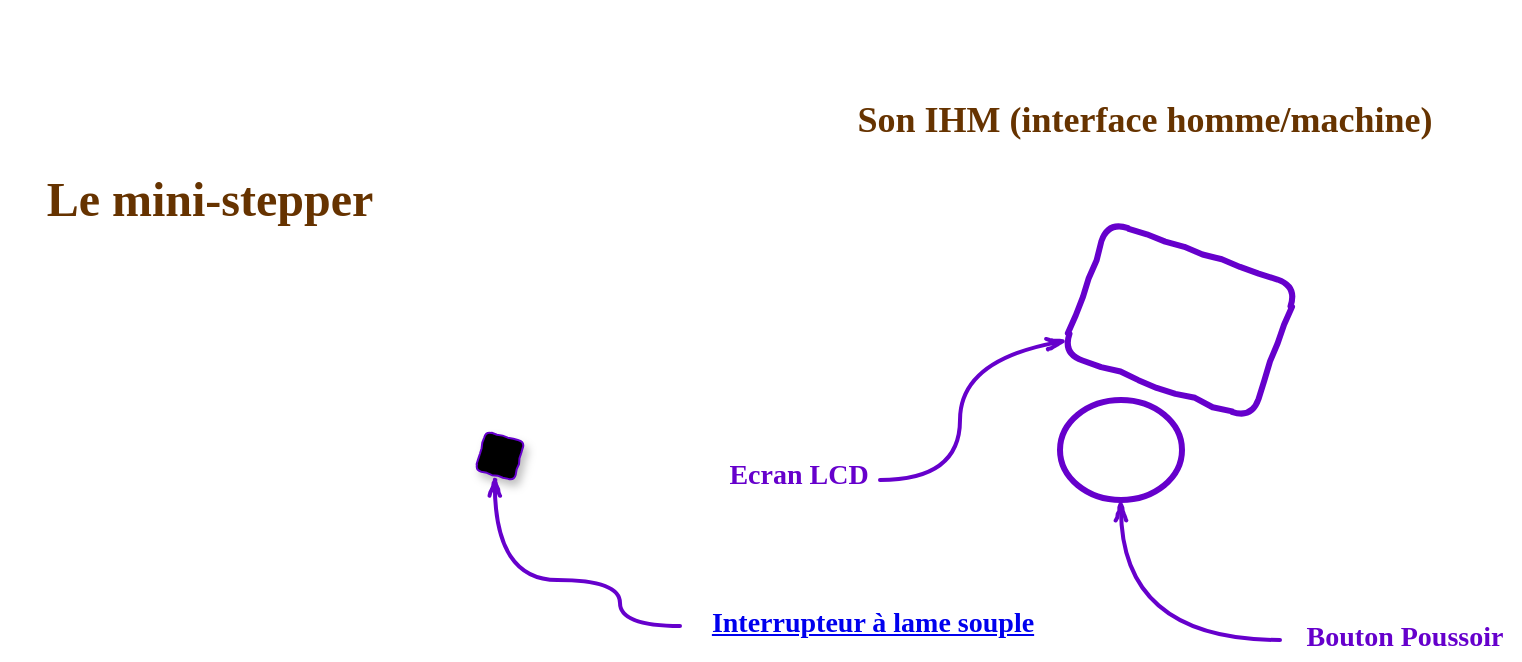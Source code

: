 <mxfile version="12.0.0" type="github" pages="8"><diagram id="dmloZyhBUzlvuq8GHC5V" name="Situation"><mxGraphModel dx="110.52" dy="-16.69" grid="1" gridSize="10" guides="1" tooltips="1" connect="1" arrows="1" fold="1" page="1" pageScale="1" pageWidth="827" pageHeight="1169" math="0" shadow="0"><root><mxCell id="NGXvl5tIC7jtamY4kUeG-0"/><mxCell id="NGXvl5tIC7jtamY4kUeG-1" parent="NGXvl5tIC7jtamY4kUeG-0"/><mxCell id="NGXvl5tIC7jtamY4kUeG-2" value="" style="shape=image;verticalLabelPosition=bottom;labelBackgroundColor=#ffffff;verticalAlign=top;aspect=fixed;imageAspect=0;image=https://github.com/ericECmorlaix/ericECmorlaix.github.io/blob/master/img/Stepper.jpg?raw=true;" parent="NGXvl5tIC7jtamY4kUeG-1" vertex="1"><mxGeometry x="40" y="40" width="369" height="330" as="geometry"/></mxCell><mxCell id="NGXvl5tIC7jtamY4kUeG-3" value="" style="shape=image;verticalLabelPosition=bottom;labelBackgroundColor=#ffffff;verticalAlign=top;aspect=fixed;imageAspect=0;image=https://github.com/ericECmorlaix/ericECmorlaix.github.io/blob/master/img/Stepper-IHM.png?raw=true;" parent="NGXvl5tIC7jtamY4kUeG-1" vertex="1"><mxGeometry x="520" y="120" width="215" height="193" as="geometry"/></mxCell><mxCell id="NGXvl5tIC7jtamY4kUeG-4" value="&lt;font face=&quot;Comic Sans MS&quot; color=&quot;#663300&quot; size=&quot;1&quot;&gt;&lt;b style=&quot;font-size: 24px&quot;&gt;Le mini-stepper&lt;/b&gt;&lt;/font&gt;" style="text;html=1;strokeColor=none;fillColor=none;align=center;verticalAlign=middle;whiteSpace=wrap;rounded=0;" parent="NGXvl5tIC7jtamY4kUeG-1" vertex="1"><mxGeometry x="50" y="100" width="190" height="80" as="geometry"/></mxCell><mxCell id="NGXvl5tIC7jtamY4kUeG-5" value="&lt;font face=&quot;Comic Sans MS&quot; color=&quot;#663300&quot; size=&quot;1&quot;&gt;&lt;b style=&quot;font-size: 18px&quot;&gt;Son IHM (interface homme/machine)&lt;/b&gt;&lt;/font&gt;" style="text;html=1;strokeColor=none;fillColor=none;align=center;verticalAlign=middle;whiteSpace=wrap;rounded=0;" parent="NGXvl5tIC7jtamY4kUeG-1" vertex="1"><mxGeometry x="425" y="80" width="375" height="40" as="geometry"/></mxCell><mxCell id="NGXvl5tIC7jtamY4kUeG-6" value="" style="edgeStyle=orthogonalEdgeStyle;endArrow=openThin;html=1;entryX=0.5;entryY=1;entryDx=0;entryDy=0;strokeColor=#6600CC;strokeWidth=2;endFill=0;curved=1;startArrow=none;startFill=0;comic=1;" parent="NGXvl5tIC7jtamY4kUeG-1" target="NGXvl5tIC7jtamY4kUeG-7" edge="1"><mxGeometry width="50" height="50" relative="1" as="geometry"><mxPoint x="680" y="360" as="sourcePoint"/><mxPoint x="600" y="340" as="targetPoint"/><Array as="points"><mxPoint x="600" y="360"/></Array></mxGeometry></mxCell><mxCell id="NGXvl5tIC7jtamY4kUeG-9" value="&lt;font color=&quot;#6600cc&quot; face=&quot;Comic Sans MS&quot; style=&quot;font-size: 14px;&quot;&gt;&lt;b style=&quot;font-size: 14px;&quot;&gt;Bouton Poussoir&lt;/b&gt;&lt;/font&gt;" style="text;html=1;resizable=0;points=[];align=center;verticalAlign=middle;labelBackgroundColor=#ffffff;labelBorderColor=none;fontSize=14;" parent="NGXvl5tIC7jtamY4kUeG-6" vertex="1" connectable="0"><mxGeometry x="-0.743" y="1" relative="1" as="geometry"><mxPoint x="81" y="-3" as="offset"/></mxGeometry></mxCell><mxCell id="NGXvl5tIC7jtamY4kUeG-7" value="" style="ellipse;whiteSpace=wrap;html=1;fillColor=none;strokeColor=#6600CC;strokeWidth=3;shadow=0;" parent="NGXvl5tIC7jtamY4kUeG-1" vertex="1"><mxGeometry x="570" y="240" width="61" height="50" as="geometry"/></mxCell><mxCell id="NGXvl5tIC7jtamY4kUeG-8" value="" style="rounded=1;whiteSpace=wrap;html=1;strokeColor=#6600CC;strokeWidth=3;fillColor=none;rotation=19;comic=1;" parent="NGXvl5tIC7jtamY4kUeG-1" vertex="1"><mxGeometry x="580" y="165" width="100" height="70" as="geometry"/></mxCell><mxCell id="NGXvl5tIC7jtamY4kUeG-11" value="" style="edgeStyle=orthogonalEdgeStyle;endArrow=openThin;html=1;strokeColor=#6600CC;strokeWidth=2;endFill=0;curved=1;startArrow=none;startFill=0;comic=1;" parent="NGXvl5tIC7jtamY4kUeG-1" target="NGXvl5tIC7jtamY4kUeG-8" edge="1"><mxGeometry width="50" height="50" relative="1" as="geometry"><mxPoint x="480" y="280" as="sourcePoint"/><mxPoint x="490.429" y="349.5" as="targetPoint"/><Array as="points"><mxPoint x="520" y="280"/><mxPoint x="520" y="220"/></Array></mxGeometry></mxCell><mxCell id="NGXvl5tIC7jtamY4kUeG-12" value="&lt;font color=&quot;#6600cc&quot; face=&quot;Comic Sans MS&quot;&gt;&lt;b&gt;Ecran LCD&lt;/b&gt;&lt;/font&gt;" style="text;html=1;resizable=0;points=[];align=center;verticalAlign=middle;labelBackgroundColor=#ffffff;labelBorderColor=none;fontSize=14;" parent="NGXvl5tIC7jtamY4kUeG-11" vertex="1" connectable="0"><mxGeometry x="-0.743" y="1" relative="1" as="geometry"><mxPoint x="-61" y="-2.5" as="offset"/></mxGeometry></mxCell><mxCell id="NGXvl5tIC7jtamY4kUeG-13" value="" style="rounded=1;whiteSpace=wrap;html=1;strokeColor=#6600CC;strokeWidth=1;fillColor=#000000;fontSize=14;glass=0;comic=1;rotation=15;shadow=1;" parent="NGXvl5tIC7jtamY4kUeG-1" vertex="1"><mxGeometry x="280" y="258" width="20" height="20" as="geometry"/></mxCell><mxCell id="NGXvl5tIC7jtamY4kUeG-15" value="" style="edgeStyle=orthogonalEdgeStyle;endArrow=openThin;html=1;strokeColor=#6600CC;strokeWidth=2;endFill=0;curved=1;startArrow=none;startFill=0;comic=1;entryX=0.5;entryY=1;entryDx=0;entryDy=0;" parent="NGXvl5tIC7jtamY4kUeG-1" target="NGXvl5tIC7jtamY4kUeG-13" edge="1"><mxGeometry width="50" height="50" relative="1" as="geometry"><mxPoint x="380" y="353" as="sourcePoint"/><mxPoint x="290" y="280" as="targetPoint"/><Array as="points"><mxPoint x="350" y="353"/><mxPoint x="350" y="330"/><mxPoint x="287" y="330"/></Array></mxGeometry></mxCell><mxCell id="NGXvl5tIC7jtamY4kUeG-16" value="&lt;b style=&quot;color: rgb(102 , 0 , 204) ; font-family: &amp;#34;comic sans ms&amp;#34;&quot;&gt;&lt;a href=&quot;https://fr.wikipedia.org/wiki/Interrupteur_reed&quot;&gt;Interrupteur à lame souple&lt;/a&gt;&lt;/b&gt;" style="text;html=1;resizable=0;points=[];align=center;verticalAlign=middle;labelBackgroundColor=#ffffff;labelBorderColor=none;fontSize=14;" parent="NGXvl5tIC7jtamY4kUeG-15" vertex="1" connectable="0"><mxGeometry x="-0.743" y="1" relative="1" as="geometry"><mxPoint x="117" y="-3" as="offset"/></mxGeometry></mxCell></root></mxGraphModel></diagram><diagram id="3SBMNnXg6JR-qF6ZDaZB" name="GlobaleInformation"><mxGraphModel dx="1406" dy="704" grid="1" gridSize="10" guides="1" tooltips="1" connect="1" arrows="1" fold="1" page="1" pageScale="1" pageWidth="827" pageHeight="1169" math="0" shadow="0"><root><mxCell id="eW7K32bB-L0hHGBE9-rC-0"/><mxCell id="eW7K32bB-L0hHGBE9-rC-1" parent="eW7K32bB-L0hHGBE9-rC-0"/><mxCell id="eW7K32bB-L0hHGBE9-rC-2" value="" style="rounded=0;whiteSpace=wrap;html=1;strokeColor=#663300;strokeWidth=1;fillColor=none;fontFamily=Comic Sans MS;fontColor=#663300;dashed=1;" vertex="1" parent="eW7K32bB-L0hHGBE9-rC-1"><mxGeometry x="130" y="40" width="480" height="280" as="geometry"/></mxCell><mxCell id="eW7K32bB-L0hHGBE9-rC-3" value="&lt;br&gt;&lt;span&gt;&lt;br&gt;&lt;br&gt;&lt;span style=&quot;background-color: rgb(255 , 255 , 255)&quot;&gt;&lt;br&gt;&amp;nbsp;Chaîne&amp;nbsp;d'Information&amp;nbsp;&lt;/span&gt;&lt;br&gt;&lt;/span&gt;" style="rounded=1;whiteSpace=wrap;html=1;strokeColor=#6c8ebf;strokeWidth=1;fillColor=#dae8fc;fontFamily=Comic Sans MS;" vertex="1" parent="eW7K32bB-L0hHGBE9-rC-1"><mxGeometry x="140" y="60" width="360" height="90" as="geometry"/></mxCell><mxCell id="eW7K32bB-L0hHGBE9-rC-4" value="&lt;span style=&quot;background-color: rgb(255 , 255 , 255)&quot;&gt;&amp;nbsp;Chaîne&amp;nbsp;de Puissance&amp;nbsp;&lt;/span&gt;" style="rounded=1;whiteSpace=wrap;html=1;strokeColor=#82b366;strokeWidth=1;fillColor=#d5e8d4;fontFamily=Comic Sans MS;" vertex="1" parent="eW7K32bB-L0hHGBE9-rC-1"><mxGeometry x="160" y="213" width="430" height="90" as="geometry"/></mxCell><mxCell id="eW7K32bB-L0hHGBE9-rC-5" value="" style="endArrow=open;html=1;strokeWidth=2;fontFamily=Comic Sans MS;fontColor=#663300;entryX=0;entryY=0.5;entryDx=0;entryDy=0;endFill=0;strokeColor=#0000CC;" edge="1" parent="eW7K32bB-L0hHGBE9-rC-1"><mxGeometry width="50" height="50" relative="1" as="geometry"><mxPoint x="30" y="91" as="sourcePoint"/><mxPoint x="160" y="91" as="targetPoint"/><Array as="points"><mxPoint x="100" y="91"/></Array></mxGeometry></mxCell><mxCell id="eW7K32bB-L0hHGBE9-rC-6" value="&lt;span style=&quot;font-size: 10px&quot;&gt;Données issues&lt;br&gt;d'autres systèmes&lt;br&gt;et d'interfaces H/M&lt;br&gt;&lt;/span&gt;" style="text;html=1;resizable=0;points=[];align=center;verticalAlign=bottom;labelBackgroundColor=#ffffff;fontFamily=Comic Sans MS;fontColor=#663300;labelPosition=center;verticalLabelPosition=top;" vertex="1" connectable="0" parent="eW7K32bB-L0hHGBE9-rC-5"><mxGeometry x="-0.522" relative="1" as="geometry"><mxPoint x="15.5" y="-0.5" as="offset"/></mxGeometry></mxCell><mxCell id="eW7K32bB-L0hHGBE9-rC-7" value="" style="endArrow=none;html=1;strokeWidth=2;fontFamily=Comic Sans MS;fontColor=#663300;entryX=0;entryY=0.5;entryDx=0;entryDy=0;endFill=0;exitX=0;exitY=0.5;exitDx=0;exitDy=0;startArrow=openAsync;startFill=0;strokeColor=#FF0000;" edge="1" parent="eW7K32bB-L0hHGBE9-rC-1"><mxGeometry width="50" height="50" relative="1" as="geometry"><mxPoint x="160" y="253" as="sourcePoint"/><mxPoint x="30" y="253" as="targetPoint"/></mxGeometry></mxCell><mxCell id="eW7K32bB-L0hHGBE9-rC-8" value="&lt;font style=&quot;font-size: 10px&quot;&gt;Source d'énergie&lt;/font&gt;" style="text;html=1;resizable=0;points=[];align=center;verticalAlign=bottom;labelBackgroundColor=#ffffff;fontFamily=Comic Sans MS;fontColor=#663300;labelPosition=center;verticalLabelPosition=top;" vertex="1" connectable="0" parent="eW7K32bB-L0hHGBE9-rC-7"><mxGeometry x="-0.522" relative="1" as="geometry"><mxPoint x="-56.5" y="-2" as="offset"/></mxGeometry></mxCell><mxCell id="eW7K32bB-L0hHGBE9-rC-9" value="Action" style="rounded=0;whiteSpace=wrap;html=1;strokeColor=#b85450;strokeWidth=1;fillColor=#f8cecc;fontFamily=Comic Sans MS;" vertex="1" parent="eW7K32bB-L0hHGBE9-rC-1"><mxGeometry x="622" y="223" width="60" height="60" as="geometry"/></mxCell><mxCell id="eW7K32bB-L0hHGBE9-rC-10" value="" style="shape=flexArrow;endArrow=none;html=1;strokeWidth=1;fontFamily=Comic Sans MS;fontColor=#663300;endFill=0;startArrow=block;fillColor=#fff2cc;strokeColor=#d6b656;" edge="1" parent="eW7K32bB-L0hHGBE9-rC-1" source="eW7K32bB-L0hHGBE9-rC-9"><mxGeometry width="50" height="50" relative="1" as="geometry"><mxPoint x="652" y="202.289" as="sourcePoint"/><mxPoint x="652" y="183" as="targetPoint"/></mxGeometry></mxCell><mxCell id="eW7K32bB-L0hHGBE9-rC-11" value="" style="shape=flexArrow;endArrow=none;html=1;strokeWidth=1;fontFamily=Comic Sans MS;fontColor=#663300;endFill=0;startArrow=block;fillColor=#ffe6cc;strokeColor=#d79b00;" edge="1" parent="eW7K32bB-L0hHGBE9-rC-1"><mxGeometry width="50" height="50" relative="1" as="geometry"><mxPoint x="652" y="323.0" as="sourcePoint"/><mxPoint x="652" y="283.0" as="targetPoint"/></mxGeometry></mxCell><mxCell id="eW7K32bB-L0hHGBE9-rC-12" value="Matière&lt;br&gt;d'Oeuvre&lt;br&gt;Sortante" style="text;html=1;strokeColor=none;fillColor=none;align=center;verticalAlign=middle;whiteSpace=wrap;rounded=0;fontFamily=Comic Sans MS;fontColor=#663300;" vertex="1" parent="eW7K32bB-L0hHGBE9-rC-1"><mxGeometry x="632" y="333" width="40" height="20" as="geometry"/></mxCell><mxCell id="eW7K32bB-L0hHGBE9-rC-13" value="Matière&lt;br&gt;d'Oeuvre&lt;br&gt;Entrante" style="text;html=1;fontFamily=Comic Sans MS;fontColor=#663300;" vertex="1" parent="eW7K32bB-L0hHGBE9-rC-1"><mxGeometry x="622" y="133" width="60" height="50" as="geometry"/></mxCell><mxCell id="eW7K32bB-L0hHGBE9-rC-14" value="" style="endArrow=open;html=1;strokeWidth=2;fontFamily=Comic Sans MS;fontColor=#663300;exitX=1;exitY=0.25;exitDx=0;exitDy=0;endFill=0;strokeColor=#0000CC;" edge="1" parent="eW7K32bB-L0hHGBE9-rC-1" source="eW7K32bB-L0hHGBE9-rC-21"><mxGeometry width="50" height="50" relative="1" as="geometry"><mxPoint x="10" y="420" as="sourcePoint"/><mxPoint x="720" y="90" as="targetPoint"/><Array as="points"><mxPoint x="600" y="90"/></Array></mxGeometry></mxCell><mxCell id="eW7K32bB-L0hHGBE9-rC-15" value="&lt;font style=&quot;font-size: 10px&quot;&gt;Données destinées&lt;br&gt;&amp;nbsp;à d'autres systèmes&lt;br&gt;&amp;nbsp;et aux interfaces H/M&lt;/font&gt;" style="text;html=1;resizable=0;points=[];align=center;verticalAlign=middle;labelBackgroundColor=#ffffff;fontFamily=Comic Sans MS;fontColor=#663300;" vertex="1" connectable="0" parent="eW7K32bB-L0hHGBE9-rC-14"><mxGeometry x="0.883" relative="1" as="geometry"><mxPoint x="-38.5" y="-28" as="offset"/></mxGeometry></mxCell><mxCell id="eW7K32bB-L0hHGBE9-rC-16" value="" style="endArrow=none;html=1;strokeWidth=2;fontFamily=Comic Sans MS;fontColor=#663300;endFill=0;startArrow=openAsync;startFill=0;exitX=0;exitY=0.5;exitDx=0;exitDy=0;strokeColor=#FF0000;" edge="1" parent="eW7K32bB-L0hHGBE9-rC-1" source="eW7K32bB-L0hHGBE9-rC-9"><mxGeometry width="50" height="50" relative="1" as="geometry"><mxPoint x="600" y="253" as="sourcePoint"/><mxPoint x="590" y="253" as="targetPoint"/><Array as="points"><mxPoint x="590" y="253"/></Array></mxGeometry></mxCell><mxCell id="eW7K32bB-L0hHGBE9-rC-17" style="edgeStyle=orthogonalEdgeStyle;rounded=0;orthogonalLoop=1;jettySize=auto;html=1;exitX=1;exitY=0.75;exitDx=0;exitDy=0;startArrow=oval;startFill=1;endArrow=open;endFill=0;strokeWidth=2;fontFamily=Comic Sans MS;fontColor=#663300;strokeColor=#FF8000;" edge="1" parent="eW7K32bB-L0hHGBE9-rC-1" source="eW7K32bB-L0hHGBE9-rC-21" target="eW7K32bB-L0hHGBE9-rC-4"><mxGeometry relative="1" as="geometry"><mxPoint x="315" y="210" as="targetPoint"/><Array as="points"><mxPoint x="490" y="110"/><mxPoint x="490" y="200"/><mxPoint x="315" y="200"/></Array></mxGeometry></mxCell><mxCell id="eW7K32bB-L0hHGBE9-rC-18" value="&lt;font style=&quot;font-size: 10px&quot;&gt;Ordres&lt;/font&gt;" style="text;html=1;resizable=0;points=[];align=center;verticalAlign=middle;labelBackgroundColor=#ffffff;fontFamily=Comic Sans MS;fontColor=#663300;" vertex="1" connectable="0" parent="eW7K32bB-L0hHGBE9-rC-17"><mxGeometry x="-0.193" y="-22" relative="1" as="geometry"><mxPoint x="-76.5" y="12" as="offset"/></mxGeometry></mxCell><mxCell id="eW7K32bB-L0hHGBE9-rC-19" value="&lt;b&gt;ACQUERIR&lt;/b&gt;" style="rounded=0;whiteSpace=wrap;html=1;strokeColor=#d79b00;strokeWidth=1;fillColor=#ffe6cc;fontFamily=Comic Sans MS;" vertex="1" parent="eW7K32bB-L0hHGBE9-rC-1"><mxGeometry x="160" y="80" width="90" height="40" as="geometry"/></mxCell><mxCell id="eW7K32bB-L0hHGBE9-rC-20" value="&lt;b&gt;TRAITER&lt;/b&gt;" style="rounded=0;whiteSpace=wrap;html=1;strokeColor=#d79b00;strokeWidth=1;fillColor=#ffe6cc;fontFamily=Comic Sans MS;" vertex="1" parent="eW7K32bB-L0hHGBE9-rC-1"><mxGeometry x="270" y="80" width="80" height="40" as="geometry"/></mxCell><mxCell id="eW7K32bB-L0hHGBE9-rC-21" value="&lt;b&gt;COMMUNIQUER&lt;/b&gt;" style="rounded=0;whiteSpace=wrap;html=1;strokeColor=#d79b00;strokeWidth=1;fillColor=#ffe6cc;fontFamily=Comic Sans MS;" vertex="1" parent="eW7K32bB-L0hHGBE9-rC-1"><mxGeometry x="370" y="80" width="110" height="40" as="geometry"/></mxCell><mxCell id="eW7K32bB-L0hHGBE9-rC-22" style="edgeStyle=orthogonalEdgeStyle;rounded=0;orthogonalLoop=1;jettySize=auto;html=1;exitX=0;exitY=0.75;exitDx=0;exitDy=0;startArrow=open;startFill=0;endArrow=oval;endFill=1;strokeWidth=2;fontFamily=Comic Sans MS;fontColor=#663300;labelPosition=center;verticalLabelPosition=top;align=center;verticalAlign=bottom;strokeColor=#009900;" edge="1" parent="eW7K32bB-L0hHGBE9-rC-1" source="eW7K32bB-L0hHGBE9-rC-19"><mxGeometry relative="1" as="geometry"><mxPoint x="537" y="210.333" as="targetPoint"/><mxPoint x="157" y="110" as="sourcePoint"/><Array as="points"><mxPoint x="147" y="110"/><mxPoint x="147" y="170"/><mxPoint x="537" y="170"/></Array></mxGeometry></mxCell><mxCell id="eW7K32bB-L0hHGBE9-rC-23" value="&lt;font style=&quot;font-size: 10px&quot;&gt;Données internes - Comptes rendus - Grandeurs physiques à acquérir&lt;/font&gt;" style="text;html=1;resizable=0;points=[];align=center;verticalAlign=middle;labelBackgroundColor=#ffffff;fontFamily=Comic Sans MS;fontColor=#663300;" vertex="1" connectable="0" parent="eW7K32bB-L0hHGBE9-rC-22"><mxGeometry x="-0.27" y="1" relative="1" as="geometry"><mxPoint x="55" y="-9.5" as="offset"/></mxGeometry></mxCell><mxCell id="eW7K32bB-L0hHGBE9-rC-24" value="" style="endArrow=open;html=1;strokeWidth=2;fontFamily=Comic Sans MS;fontColor=#663300;entryX=0;entryY=0.5;entryDx=0;entryDy=0;exitX=1;exitY=0.5;exitDx=0;exitDy=0;endFill=0;strokeColor=#0000CC;" edge="1" parent="eW7K32bB-L0hHGBE9-rC-1" source="eW7K32bB-L0hHGBE9-rC-19" target="eW7K32bB-L0hHGBE9-rC-20"><mxGeometry width="50" height="50" relative="1" as="geometry"><mxPoint x="250" y="150" as="sourcePoint"/><mxPoint x="300" y="100" as="targetPoint"/></mxGeometry></mxCell><mxCell id="eW7K32bB-L0hHGBE9-rC-25" value="" style="endArrow=open;html=1;strokeWidth=2;fontFamily=Comic Sans MS;fontColor=#663300;entryX=0;entryY=0.5;entryDx=0;entryDy=0;exitX=1;exitY=0.5;exitDx=0;exitDy=0;endFill=0;strokeColor=#0000CC;" edge="1" parent="eW7K32bB-L0hHGBE9-rC-1"><mxGeometry width="50" height="50" relative="1" as="geometry"><mxPoint x="350" y="100" as="sourcePoint"/><mxPoint x="370" y="100" as="targetPoint"/></mxGeometry></mxCell><mxCell id="eW7K32bB-L0hHGBE9-rC-26" value="" style="endArrow=none;html=1;strokeWidth=2;fontFamily=Comic Sans MS;fontColor=#663300;endFill=0;startArrow=openAsync;startFill=0;strokeColor=#FF0000;curved=1;" edge="1" parent="eW7K32bB-L0hHGBE9-rC-1"><mxGeometry width="50" height="50" relative="1" as="geometry"><mxPoint x="720" y="251" as="sourcePoint"/><mxPoint x="682" y="254" as="targetPoint"/><Array as="points"><mxPoint x="710" y="250"/><mxPoint x="700" y="260"/><mxPoint x="690" y="250"/><mxPoint x="682" y="254"/></Array></mxGeometry></mxCell><mxCell id="eW7K32bB-L0hHGBE9-rC-27" value="&lt;font style=&quot;font-size: 10px&quot;&gt;Pertes&lt;/font&gt;" style="text;html=1;resizable=0;points=[];align=center;verticalAlign=middle;labelBackgroundColor=#ffffff;fontFamily=Comic Sans MS;fontColor=#663300;" vertex="1" connectable="0" parent="eW7K32bB-L0hHGBE9-rC-1"><mxGeometry x="780.121" y="228.951" as="geometry"><mxPoint x="-76.5" y="12" as="offset"/></mxGeometry></mxCell></root></mxGraphModel></diagram><diagram id="qi--XuQU-E9YCU2t05Pw" name="Information"><mxGraphModel dx="1406" dy="704" grid="1" gridSize="10" guides="1" tooltips="1" connect="1" arrows="1" fold="1" page="1" pageScale="1" pageWidth="827" pageHeight="1169" math="0" shadow="0"><root><mxCell id="0"/><mxCell id="1" parent="0"/><mxCell id="AdbCaKDbIa7DNuCKpDKb-1" value="&lt;span&gt;&lt;span style=&quot;background-color: rgb(255 , 255 , 255)&quot;&gt;Chaîne&amp;nbsp;d'Information&lt;br&gt;&lt;br&gt;&lt;br&gt;&lt;br&gt;&lt;br&gt;&lt;/span&gt;&lt;br&gt;&lt;/span&gt;" style="rounded=1;whiteSpace=wrap;html=1;strokeColor=#6c8ebf;strokeWidth=1;fillColor=#dae8fc;fontFamily=Comic Sans MS;" parent="1" vertex="1"><mxGeometry x="140" y="40" width="360" height="120" as="geometry"/></mxCell><mxCell id="AdbCaKDbIa7DNuCKpDKb-2" value="" style="endArrow=open;html=1;strokeWidth=2;fontFamily=Comic Sans MS;fontColor=#663300;entryX=0;entryY=0.5;entryDx=0;entryDy=0;endFill=0;strokeColor=#0000CC;" parent="1" edge="1"><mxGeometry width="50" height="50" relative="1" as="geometry"><mxPoint x="30" y="91" as="sourcePoint"/><mxPoint x="160.0" y="91" as="targetPoint"/><Array as="points"><mxPoint x="100" y="91"/></Array></mxGeometry></mxCell><mxCell id="AdbCaKDbIa7DNuCKpDKb-3" value="&lt;span style=&quot;font-size: 10px&quot;&gt;&lt;br&gt;&lt;/span&gt;" style="text;html=1;resizable=0;points=[];align=center;verticalAlign=bottom;labelBackgroundColor=#ffffff;fontFamily=Comic Sans MS;fontColor=#663300;labelPosition=center;verticalLabelPosition=top;" parent="AdbCaKDbIa7DNuCKpDKb-2" vertex="1" connectable="0"><mxGeometry x="-0.522" relative="1" as="geometry"><mxPoint x="19" y="-1" as="offset"/></mxGeometry></mxCell><mxCell id="AdbCaKDbIa7DNuCKpDKb-4" value="&lt;font style=&quot;font-size: 10px&quot;&gt;Text&lt;/font&gt;" style="text;html=1;resizable=0;points=[];align=center;verticalAlign=middle;labelBackgroundColor=#ffffff;fontFamily=Comic Sans MS;fontColor=#663300;" parent="AdbCaKDbIa7DNuCKpDKb-2" vertex="1" connectable="0"><mxGeometry x="0.077" y="-6" relative="1" as="geometry"><mxPoint x="-6" y="-6" as="offset"/></mxGeometry></mxCell><mxCell id="AdbCaKDbIa7DNuCKpDKb-5" value="" style="endArrow=open;html=1;strokeWidth=2;fontFamily=Comic Sans MS;fontColor=#663300;exitX=1;exitY=0.25;exitDx=0;exitDy=0;endFill=0;strokeColor=#0000CC;" parent="1" source="AdbCaKDbIa7DNuCKpDKb-11" edge="1"><mxGeometry width="50" height="50" relative="1" as="geometry"><mxPoint x="10" y="420" as="sourcePoint"/><mxPoint x="620" y="90.0" as="targetPoint"/><Array as="points"><mxPoint x="600" y="90"/></Array></mxGeometry></mxCell><mxCell id="AdbCaKDbIa7DNuCKpDKb-6" value="&lt;font style=&quot;font-size: 10px&quot;&gt;Text&lt;/font&gt;" style="text;html=1;resizable=0;points=[];align=center;verticalAlign=middle;labelBackgroundColor=#ffffff;fontFamily=Comic Sans MS;fontColor=#663300;" parent="AdbCaKDbIa7DNuCKpDKb-5" vertex="1" connectable="0"><mxGeometry x="0.714" y="-48" relative="1" as="geometry"><mxPoint x="-48" y="-47" as="offset"/></mxGeometry></mxCell><mxCell id="AdbCaKDbIa7DNuCKpDKb-7" style="edgeStyle=orthogonalEdgeStyle;rounded=0;orthogonalLoop=1;jettySize=auto;html=1;exitX=1;exitY=0.75;exitDx=0;exitDy=0;startArrow=oval;startFill=1;endArrow=open;endFill=0;strokeWidth=2;fontFamily=Comic Sans MS;fontColor=#663300;strokeColor=#FF8000;" parent="1" source="AdbCaKDbIa7DNuCKpDKb-11" edge="1"><mxGeometry relative="1" as="geometry"><mxPoint x="569.862" y="149.931" as="targetPoint"/><Array as="points"><mxPoint x="570" y="110"/><mxPoint x="570" y="150"/></Array></mxGeometry></mxCell><mxCell id="AdbCaKDbIa7DNuCKpDKb-8" value="&lt;font style=&quot;font-size: 10px&quot;&gt;Text&lt;/font&gt;" style="text;html=1;resizable=0;points=[];align=center;verticalAlign=middle;labelBackgroundColor=#ffffff;fontFamily=Comic Sans MS;fontColor=#663300;" parent="AdbCaKDbIa7DNuCKpDKb-7" vertex="1" connectable="0"><mxGeometry x="0.038" y="2" relative="1" as="geometry"><mxPoint as="offset"/></mxGeometry></mxCell><mxCell id="AdbCaKDbIa7DNuCKpDKb-9" value="&lt;b&gt;ACQUERIR&lt;/b&gt;" style="rounded=0;whiteSpace=wrap;html=1;strokeColor=#d79b00;strokeWidth=1;fillColor=#ffe6cc;fontFamily=Comic Sans MS;" parent="1" vertex="1"><mxGeometry x="160" y="80" width="90" height="40" as="geometry"/></mxCell><mxCell id="AdbCaKDbIa7DNuCKpDKb-10" value="&lt;b&gt;TRAITER&lt;/b&gt;" style="rounded=0;whiteSpace=wrap;html=1;strokeColor=#d79b00;strokeWidth=1;fillColor=#ffe6cc;fontFamily=Comic Sans MS;" parent="1" vertex="1"><mxGeometry x="270" y="80" width="80" height="40" as="geometry"/></mxCell><mxCell id="AdbCaKDbIa7DNuCKpDKb-11" value="&lt;b&gt;COMMUNIQUER&lt;/b&gt;" style="rounded=0;whiteSpace=wrap;html=1;strokeColor=#d79b00;strokeWidth=1;fillColor=#ffe6cc;fontFamily=Comic Sans MS;" parent="1" vertex="1"><mxGeometry x="370" y="80" width="110" height="40" as="geometry"/></mxCell><mxCell id="AdbCaKDbIa7DNuCKpDKb-12" style="edgeStyle=orthogonalEdgeStyle;rounded=0;orthogonalLoop=1;jettySize=auto;html=1;exitX=0;exitY=0.75;exitDx=0;exitDy=0;startArrow=open;startFill=0;endArrow=oval;endFill=1;strokeWidth=2;fontFamily=Comic Sans MS;fontColor=#663300;labelPosition=center;verticalLabelPosition=top;align=center;verticalAlign=bottom;strokeColor=#009900;" parent="1" source="AdbCaKDbIa7DNuCKpDKb-9" edge="1"><mxGeometry relative="1" as="geometry"><mxPoint x="29.862" y="149.931" as="targetPoint"/><mxPoint x="157" y="110" as="sourcePoint"/><Array as="points"><mxPoint x="30" y="110"/><mxPoint x="30" y="150"/></Array></mxGeometry></mxCell><mxCell id="AdbCaKDbIa7DNuCKpDKb-13" value="&lt;font style=&quot;font-size: 10px&quot;&gt;Text&lt;/font&gt;" style="text;html=1;resizable=0;points=[];align=center;verticalAlign=middle;labelBackgroundColor=#ffffff;fontFamily=Comic Sans MS;fontColor=#663300;" parent="AdbCaKDbIa7DNuCKpDKb-12" vertex="1" connectable="0"><mxGeometry x="-0.29" y="1" relative="1" as="geometry"><mxPoint as="offset"/></mxGeometry></mxCell><mxCell id="AdbCaKDbIa7DNuCKpDKb-14" value="" style="endArrow=open;html=1;strokeWidth=2;fontFamily=Comic Sans MS;fontColor=#663300;entryX=0;entryY=0.5;entryDx=0;entryDy=0;exitX=1;exitY=0.5;exitDx=0;exitDy=0;endFill=0;strokeColor=#0000CC;" parent="1" source="AdbCaKDbIa7DNuCKpDKb-9" target="AdbCaKDbIa7DNuCKpDKb-10" edge="1"><mxGeometry width="50" height="50" relative="1" as="geometry"><mxPoint x="250" y="150" as="sourcePoint"/><mxPoint x="300" y="100" as="targetPoint"/></mxGeometry></mxCell><mxCell id="AdbCaKDbIa7DNuCKpDKb-15" value="" style="endArrow=open;html=1;strokeWidth=2;fontFamily=Comic Sans MS;fontColor=#663300;entryX=0;entryY=0.5;entryDx=0;entryDy=0;exitX=1;exitY=0.5;exitDx=0;exitDy=0;endFill=0;strokeColor=#0000CC;" parent="1" edge="1"><mxGeometry width="50" height="50" relative="1" as="geometry"><mxPoint x="350" y="100.0" as="sourcePoint"/><mxPoint x="370" y="100.0" as="targetPoint"/></mxGeometry></mxCell><mxCell id="AdbCaKDbIa7DNuCKpDKb-16" value="" style="edgeStyle=orthogonalEdgeStyle;curved=1;orthogonalLoop=1;jettySize=auto;html=1;endArrow=none;endFill=0;fontColor=#0000FF;strokeColor=#0000FF;" parent="1" source="AdbCaKDbIa7DNuCKpDKb-17" target="AdbCaKDbIa7DNuCKpDKb-9" edge="1"><mxGeometry relative="1" as="geometry"/></mxCell><mxCell id="AdbCaKDbIa7DNuCKpDKb-17" value="&lt;font style=&quot;font-size: 10px&quot; color=&quot;#0000ff&quot; face=&quot;Comic Sans MS&quot;&gt;Text&lt;/font&gt;" style="text;html=1;strokeColor=none;fillColor=none;align=center;verticalAlign=middle;whiteSpace=wrap;rounded=0;" parent="1" vertex="1"><mxGeometry x="160" y="133" width="90" height="20" as="geometry"/></mxCell><mxCell id="AdbCaKDbIa7DNuCKpDKb-18" value="" style="edgeStyle=orthogonalEdgeStyle;curved=1;orthogonalLoop=1;jettySize=auto;html=1;endArrow=none;endFill=0;fontColor=#0000FF;strokeColor=#0000FF;" parent="1" source="AdbCaKDbIa7DNuCKpDKb-19" edge="1"><mxGeometry relative="1" as="geometry"><mxPoint x="309.994" y="120" as="targetPoint"/></mxGeometry></mxCell><mxCell id="AdbCaKDbIa7DNuCKpDKb-19" value="&lt;font style=&quot;font-size: 10px&quot; color=&quot;#0000ff&quot; face=&quot;Comic Sans MS&quot;&gt;Text&lt;/font&gt;" style="text;html=1;strokeColor=none;fillColor=none;align=center;verticalAlign=middle;whiteSpace=wrap;rounded=0;" parent="1" vertex="1"><mxGeometry x="265" y="133" width="90" height="20" as="geometry"/></mxCell><mxCell id="AdbCaKDbIa7DNuCKpDKb-20" value="" style="edgeStyle=orthogonalEdgeStyle;curved=1;orthogonalLoop=1;jettySize=auto;html=1;endArrow=none;endFill=0;fontColor=#0000FF;strokeColor=#0000FF;" parent="1" source="AdbCaKDbIa7DNuCKpDKb-21" edge="1"><mxGeometry relative="1" as="geometry"><mxPoint x="424.994" y="120" as="targetPoint"/></mxGeometry></mxCell><mxCell id="AdbCaKDbIa7DNuCKpDKb-21" value="&lt;font style=&quot;font-size: 10px&quot; color=&quot;#0000ff&quot;&gt;Text&lt;/font&gt;" style="text;html=1;strokeColor=none;fillColor=none;align=center;verticalAlign=middle;whiteSpace=wrap;rounded=0;fontFamily=Comic Sans MS;" parent="1" vertex="1"><mxGeometry x="380" y="133" width="90" height="20" as="geometry"/></mxCell></root></mxGraphModel></diagram><diagram id="jS1fMt5GtnzFOiNSemMC" name="Information-Complet"><mxGraphModel dx="1406" dy="704" grid="1" gridSize="10" guides="1" tooltips="1" connect="1" arrows="1" fold="1" page="1" pageScale="1" pageWidth="827" pageHeight="1169" math="0" shadow="0"><root><mxCell id="UV7UqOBSnWmQ54RmY3YM-0"/><mxCell id="UV7UqOBSnWmQ54RmY3YM-1" parent="UV7UqOBSnWmQ54RmY3YM-0"/><mxCell id="UV7UqOBSnWmQ54RmY3YM-2" value="&lt;span&gt;&lt;span style=&quot;background-color: rgb(255 , 255 , 255)&quot;&gt;Chaîne&amp;nbsp;d'Information du Stepper&lt;br&gt;&lt;br&gt;&lt;br&gt;&lt;br&gt;&lt;br&gt;&lt;/span&gt;&lt;br&gt;&lt;/span&gt;" style="rounded=1;whiteSpace=wrap;html=1;strokeColor=#6c8ebf;strokeWidth=1;fillColor=#dae8fc;fontFamily=Comic Sans MS;" parent="UV7UqOBSnWmQ54RmY3YM-1" vertex="1"><mxGeometry x="140" y="40" width="360" height="120" as="geometry"/></mxCell><mxCell id="UV7UqOBSnWmQ54RmY3YM-3" value="" style="endArrow=open;html=1;strokeWidth=2;fontFamily=Comic Sans MS;fontColor=#663300;entryX=0;entryY=0.5;entryDx=0;entryDy=0;endFill=0;strokeColor=#0000CC;" parent="UV7UqOBSnWmQ54RmY3YM-1" edge="1"><mxGeometry width="50" height="50" relative="1" as="geometry"><mxPoint x="30" y="91" as="sourcePoint"/><mxPoint x="160.0" y="91" as="targetPoint"/><Array as="points"><mxPoint x="100" y="91"/></Array></mxGeometry></mxCell><mxCell id="UV7UqOBSnWmQ54RmY3YM-4" value="&lt;span style=&quot;font-size: 10px&quot;&gt;&lt;br&gt;&lt;/span&gt;" style="text;html=1;resizable=0;points=[];align=center;verticalAlign=bottom;labelBackgroundColor=#ffffff;fontFamily=Comic Sans MS;fontColor=#663300;labelPosition=center;verticalLabelPosition=top;" parent="UV7UqOBSnWmQ54RmY3YM-3" vertex="1" connectable="0"><mxGeometry x="-0.522" relative="1" as="geometry"><mxPoint x="19" y="-1" as="offset"/></mxGeometry></mxCell><mxCell id="UV7UqOBSnWmQ54RmY3YM-5" value="&lt;font style=&quot;font-size: 10px&quot;&gt;Consignes de l'utilisateur&lt;/font&gt;" style="text;html=1;resizable=0;points=[];align=center;verticalAlign=middle;labelBackgroundColor=#ffffff;fontFamily=Comic Sans MS;fontColor=#663300;" parent="UV7UqOBSnWmQ54RmY3YM-3" vertex="1" connectable="0"><mxGeometry x="0.077" y="-6" relative="1" as="geometry"><mxPoint x="-21" y="-16" as="offset"/></mxGeometry></mxCell><mxCell id="UV7UqOBSnWmQ54RmY3YM-6" value="" style="endArrow=open;html=1;strokeWidth=2;fontFamily=Comic Sans MS;fontColor=#663300;exitX=1;exitY=0.25;exitDx=0;exitDy=0;endFill=0;strokeColor=#0000CC;" parent="UV7UqOBSnWmQ54RmY3YM-1" source="UV7UqOBSnWmQ54RmY3YM-10" edge="1"><mxGeometry width="50" height="50" relative="1" as="geometry"><mxPoint x="10" y="420" as="sourcePoint"/><mxPoint x="620" y="90.0" as="targetPoint"/><Array as="points"><mxPoint x="600" y="90"/></Array></mxGeometry></mxCell><mxCell id="UV7UqOBSnWmQ54RmY3YM-7" value="&lt;font style=&quot;font-size: 10px&quot;&gt;Affichages pour l'utilisateur&lt;br&gt;&lt;/font&gt;" style="text;html=1;resizable=0;points=[];align=center;verticalAlign=middle;labelBackgroundColor=#ffffff;fontFamily=Comic Sans MS;fontColor=#663300;" parent="UV7UqOBSnWmQ54RmY3YM-6" vertex="1" connectable="0"><mxGeometry x="0.714" y="-48" relative="1" as="geometry"><mxPoint x="-29" y="-61" as="offset"/></mxGeometry></mxCell><mxCell id="UV7UqOBSnWmQ54RmY3YM-8" value="&lt;b&gt;ACQUERIR&lt;/b&gt;" style="rounded=0;whiteSpace=wrap;html=1;strokeColor=#d79b00;strokeWidth=1;fillColor=#ffe6cc;fontFamily=Comic Sans MS;" parent="UV7UqOBSnWmQ54RmY3YM-1" vertex="1"><mxGeometry x="160" y="80" width="90" height="40" as="geometry"/></mxCell><mxCell id="UV7UqOBSnWmQ54RmY3YM-9" value="&lt;b&gt;TRAITER&lt;/b&gt;" style="rounded=0;whiteSpace=wrap;html=1;strokeColor=#d79b00;strokeWidth=1;fillColor=#ffe6cc;fontFamily=Comic Sans MS;" parent="UV7UqOBSnWmQ54RmY3YM-1" vertex="1"><mxGeometry x="270" y="80" width="80" height="40" as="geometry"/></mxCell><mxCell id="UV7UqOBSnWmQ54RmY3YM-10" value="&lt;b&gt;COMMUNIQUER&lt;/b&gt;" style="rounded=0;whiteSpace=wrap;html=1;strokeColor=#d79b00;strokeWidth=1;fillColor=#ffe6cc;fontFamily=Comic Sans MS;" parent="UV7UqOBSnWmQ54RmY3YM-1" vertex="1"><mxGeometry x="370" y="80" width="110" height="40" as="geometry"/></mxCell><mxCell id="UV7UqOBSnWmQ54RmY3YM-11" style="edgeStyle=orthogonalEdgeStyle;rounded=0;orthogonalLoop=1;jettySize=auto;html=1;exitX=0;exitY=0.75;exitDx=0;exitDy=0;startArrow=open;startFill=0;endArrow=oval;endFill=1;strokeWidth=2;fontFamily=Comic Sans MS;fontColor=#663300;labelPosition=center;verticalLabelPosition=top;align=center;verticalAlign=bottom;strokeColor=#009900;" parent="UV7UqOBSnWmQ54RmY3YM-1" source="UV7UqOBSnWmQ54RmY3YM-8" edge="1"><mxGeometry relative="1" as="geometry"><mxPoint x="20.207" y="149.931" as="targetPoint"/><mxPoint x="157" y="110" as="sourcePoint"/><Array as="points"><mxPoint x="20" y="110"/><mxPoint x="20" y="150"/></Array></mxGeometry></mxCell><mxCell id="UV7UqOBSnWmQ54RmY3YM-12" value="&lt;font style=&quot;font-size: 10px&quot;&gt;Pédale en position basse&lt;/font&gt;" style="text;html=1;resizable=0;points=[];align=center;verticalAlign=middle;labelBackgroundColor=#ffffff;fontFamily=Comic Sans MS;fontColor=#663300;" parent="UV7UqOBSnWmQ54RmY3YM-11" vertex="1" connectable="0"><mxGeometry x="-0.29" y="1" relative="1" as="geometry"><mxPoint x="-18" y="7" as="offset"/></mxGeometry></mxCell><mxCell id="UV7UqOBSnWmQ54RmY3YM-13" value="" style="endArrow=open;html=1;strokeWidth=2;fontFamily=Comic Sans MS;fontColor=#663300;entryX=0;entryY=0.5;entryDx=0;entryDy=0;exitX=1;exitY=0.5;exitDx=0;exitDy=0;endFill=0;strokeColor=#0000CC;" parent="UV7UqOBSnWmQ54RmY3YM-1" source="UV7UqOBSnWmQ54RmY3YM-8" target="UV7UqOBSnWmQ54RmY3YM-9" edge="1"><mxGeometry width="50" height="50" relative="1" as="geometry"><mxPoint x="250" y="150" as="sourcePoint"/><mxPoint x="300" y="100" as="targetPoint"/></mxGeometry></mxCell><mxCell id="UV7UqOBSnWmQ54RmY3YM-14" value="" style="endArrow=open;html=1;strokeWidth=2;fontFamily=Comic Sans MS;fontColor=#663300;entryX=0;entryY=0.5;entryDx=0;entryDy=0;exitX=1;exitY=0.5;exitDx=0;exitDy=0;endFill=0;strokeColor=#0000CC;" parent="UV7UqOBSnWmQ54RmY3YM-1" edge="1"><mxGeometry width="50" height="50" relative="1" as="geometry"><mxPoint x="350" y="100.0" as="sourcePoint"/><mxPoint x="370" y="100.0" as="targetPoint"/></mxGeometry></mxCell><mxCell id="UV7UqOBSnWmQ54RmY3YM-15" value="" style="edgeStyle=orthogonalEdgeStyle;curved=1;orthogonalLoop=1;jettySize=auto;html=1;endArrow=none;endFill=0;fontColor=#0000FF;strokeColor=#0000FF;" parent="UV7UqOBSnWmQ54RmY3YM-1" source="UV7UqOBSnWmQ54RmY3YM-16" target="UV7UqOBSnWmQ54RmY3YM-8" edge="1"><mxGeometry relative="1" as="geometry"/></mxCell><mxCell id="UV7UqOBSnWmQ54RmY3YM-16" value="&lt;font style=&quot;font-size: 10px&quot; color=&quot;#0000ff&quot; face=&quot;Comic Sans MS&quot;&gt;- Bouton Poussoir&lt;br&gt;- I.L.S.&lt;/font&gt;" style="text;html=1;strokeColor=none;fillColor=none;align=center;verticalAlign=middle;whiteSpace=wrap;rounded=0;" parent="UV7UqOBSnWmQ54RmY3YM-1" vertex="1"><mxGeometry x="160" y="133" width="90" height="20" as="geometry"/></mxCell><mxCell id="UV7UqOBSnWmQ54RmY3YM-17" value="" style="edgeStyle=orthogonalEdgeStyle;curved=1;orthogonalLoop=1;jettySize=auto;html=1;endArrow=none;endFill=0;fontColor=#0000FF;strokeColor=#0000FF;" parent="UV7UqOBSnWmQ54RmY3YM-1" source="UV7UqOBSnWmQ54RmY3YM-18" edge="1"><mxGeometry relative="1" as="geometry"><mxPoint x="309.994" y="120" as="targetPoint"/></mxGeometry></mxCell><mxCell id="UV7UqOBSnWmQ54RmY3YM-18" value="&lt;font style=&quot;font-size: 10px&quot; color=&quot;#0000ff&quot; face=&quot;Comic Sans MS&quot;&gt;Carte électronique&lt;/font&gt;" style="text;html=1;strokeColor=none;fillColor=none;align=center;verticalAlign=middle;whiteSpace=wrap;rounded=0;" parent="UV7UqOBSnWmQ54RmY3YM-1" vertex="1"><mxGeometry x="265" y="133" width="90" height="20" as="geometry"/></mxCell><mxCell id="UV7UqOBSnWmQ54RmY3YM-19" value="" style="edgeStyle=orthogonalEdgeStyle;curved=1;orthogonalLoop=1;jettySize=auto;html=1;endArrow=none;endFill=0;fontColor=#0000FF;strokeColor=#0000FF;" parent="UV7UqOBSnWmQ54RmY3YM-1" source="UV7UqOBSnWmQ54RmY3YM-20" edge="1"><mxGeometry relative="1" as="geometry"><mxPoint x="424.994" y="120" as="targetPoint"/></mxGeometry></mxCell><mxCell id="UV7UqOBSnWmQ54RmY3YM-20" value="&lt;font style=&quot;font-size: 10px&quot; color=&quot;#0000ff&quot;&gt;Ecran L.C.D.&lt;/font&gt;" style="text;html=1;strokeColor=none;fillColor=none;align=center;verticalAlign=middle;whiteSpace=wrap;rounded=0;fontFamily=Comic Sans MS;" parent="UV7UqOBSnWmQ54RmY3YM-1" vertex="1"><mxGeometry x="380" y="133" width="90" height="20" as="geometry"/></mxCell></root></mxGraphModel></diagram><diagram id="8ky5Q_lGWI06djqu7fzs" name="ConversionBinaire1"><mxGraphModel dx="970" dy="486" grid="1" gridSize="10" guides="1" tooltips="1" connect="1" arrows="1" fold="1" page="1" pageScale="1" pageWidth="827" pageHeight="1169" math="0" shadow="0"><root><mxCell id="FMzNFHVajiBgVNfxtmz0-0"/><mxCell id="FMzNFHVajiBgVNfxtmz0-1" parent="FMzNFHVajiBgVNfxtmz0-0"/><mxCell id="jCIBqHVGBGzfLbiTEOqy-1" value="&lt;p style=&quot;line-height: 100%&quot;&gt;&lt;/p&gt;&lt;table cellpadding=&quot;20&quot; border=&quot;1&quot; style=&quot;border: 1px solid rgb(102 , 51 , 0) ; border-collapse: collapse&quot; align=&quot;center&quot;&gt;&lt;tbody style=&quot;font-size: 16px&quot;&gt;&lt;tr&gt;&lt;td&gt;&lt;font face=&quot;Comic Sans MS&quot;&gt;&lt;b&gt;128&lt;/b&gt;&lt;/font&gt;&lt;/td&gt;&lt;td style=&quot;border-collapse: collapse&quot;&gt;&lt;font face=&quot;Comic Sans MS&quot;&gt;&lt;b&gt;64&lt;br&gt;&lt;/b&gt;&lt;/font&gt;&lt;/td&gt;&lt;td&gt;&lt;font face=&quot;Comic Sans MS&quot;&gt;&lt;b&gt;32&lt;/b&gt;&lt;/font&gt;&lt;/td&gt;&lt;td&gt;&lt;font face=&quot;Comic Sans MS&quot;&gt;&lt;b&gt;16&lt;/b&gt;&lt;/font&gt;&lt;/td&gt;&lt;td&gt;&lt;font face=&quot;Comic Sans MS&quot;&gt;&lt;b&gt;8&lt;/b&gt;&lt;/font&gt;&lt;/td&gt;&lt;td&gt;&lt;font face=&quot;Comic Sans MS&quot;&gt;&lt;b&gt;4&lt;/b&gt;&lt;/font&gt;&lt;/td&gt;&lt;td&gt;&lt;font face=&quot;Comic Sans MS&quot;&gt;&lt;b&gt;2&lt;/b&gt;&lt;/font&gt;&lt;/td&gt;&lt;td&gt;&lt;font face=&quot;Comic Sans MS&quot;&gt;&lt;b&gt;1&lt;/b&gt;&lt;/font&gt;&lt;/td&gt;&lt;/tr&gt;&lt;tr&gt;&lt;td&gt;&lt;font face=&quot;Comic Sans MS&quot;&gt;&lt;b&gt;0&lt;/b&gt;&lt;/font&gt;&lt;/td&gt;&lt;td&gt;&lt;font face=&quot;Comic Sans MS&quot;&gt;&lt;b&gt;1&lt;/b&gt;&lt;/font&gt;&lt;/td&gt;&lt;td&gt;&lt;font face=&quot;Comic Sans MS&quot;&gt;&lt;b&gt;0&lt;/b&gt;&lt;/font&gt;&lt;/td&gt;&lt;td&gt;&lt;font face=&quot;Comic Sans MS&quot;&gt;&lt;b&gt;1&lt;/b&gt;&lt;/font&gt;&lt;/td&gt;&lt;td&gt;&lt;font face=&quot;Comic Sans MS&quot;&gt;&lt;b&gt;1&lt;/b&gt;&lt;/font&gt;&lt;/td&gt;&lt;td&gt;&lt;font face=&quot;Comic Sans MS&quot;&gt;&lt;b&gt;0&lt;/b&gt;&lt;/font&gt;&lt;/td&gt;&lt;td&gt;&lt;font face=&quot;Comic Sans MS&quot;&gt;&lt;b&gt;1&lt;/b&gt;&lt;/font&gt;&lt;/td&gt;&lt;td&gt;&lt;font face=&quot;Comic Sans MS&quot;&gt;&lt;b&gt;1&lt;/b&gt;&lt;/font&gt;&lt;/td&gt;&lt;/tr&gt;&lt;/tbody&gt;&lt;/table&gt;&lt;p&gt;&lt;/p&gt;" style="text;html=1;strokeColor=none;fillColor=none;align=center;verticalAlign=middle;whiteSpace=wrap;rounded=0;spacing=0;" vertex="1" parent="FMzNFHVajiBgVNfxtmz0-1"><mxGeometry x="120" y="50" width="460" height="190" as="geometry"/></mxCell></root></mxGraphModel></diagram><diagram id="ltOMtJjlVkwliACwo2tz" name="ConversionBinaire2"><mxGraphModel dx="1172" dy="587" grid="1" gridSize="10" guides="1" tooltips="1" connect="1" arrows="1" fold="1" page="1" pageScale="1" pageWidth="827" pageHeight="1169" math="0" shadow="0"><root><mxCell id="ADym2NU2hN_E-45iuFKA-0"/><mxCell id="ADym2NU2hN_E-45iuFKA-1" parent="ADym2NU2hN_E-45iuFKA-0"/><mxCell id="LJZ-INQf2kFEpLxQPsJ8-9" value="" style="group" vertex="1" connectable="0" parent="ADym2NU2hN_E-45iuFKA-1"><mxGeometry x="159.5" y="80" width="80.5" height="80" as="geometry"/></mxCell><mxCell id="LJZ-INQf2kFEpLxQPsJ8-3" value="&lt;font style=&quot;font-size: 16px&quot; face=&quot;Comic Sans MS&quot;&gt;&lt;b&gt;91&lt;/b&gt;&lt;/font&gt;" style="text;html=1;strokeColor=none;fillColor=none;align=center;verticalAlign=middle;whiteSpace=wrap;rounded=0;" vertex="1" parent="LJZ-INQf2kFEpLxQPsJ8-9"><mxGeometry x="0.5" width="40" height="40" as="geometry"/></mxCell><mxCell id="LJZ-INQf2kFEpLxQPsJ8-0" value="" style="line;strokeWidth=2;direction=south;html=1;" vertex="1" parent="LJZ-INQf2kFEpLxQPsJ8-9"><mxGeometry x="35" width="10" height="80" as="geometry"/></mxCell><mxCell id="LJZ-INQf2kFEpLxQPsJ8-1" value="" style="line;strokeWidth=2;html=1;" vertex="1" parent="LJZ-INQf2kFEpLxQPsJ8-9"><mxGeometry x="40" y="34" width="40" height="10" as="geometry"/></mxCell><mxCell id="LJZ-INQf2kFEpLxQPsJ8-6" value="&lt;font style=&quot;font-size: 16px&quot; face=&quot;Comic Sans MS&quot;&gt;&lt;b&gt;2&lt;/b&gt;&lt;/font&gt;" style="text;html=1;strokeColor=none;fillColor=none;align=center;verticalAlign=middle;whiteSpace=wrap;rounded=0;" vertex="1" parent="LJZ-INQf2kFEpLxQPsJ8-9"><mxGeometry x="40.5" width="40" height="40" as="geometry"/></mxCell><mxCell id="LJZ-INQf2kFEpLxQPsJ8-7" value="&lt;font style=&quot;font-size: 16px&quot; face=&quot;Comic Sans MS&quot;&gt;&lt;b&gt;1&lt;/b&gt;&lt;/font&gt;" style="text;html=1;strokeColor=none;fillColor=none;align=center;verticalAlign=middle;whiteSpace=wrap;rounded=0;" vertex="1" parent="LJZ-INQf2kFEpLxQPsJ8-9"><mxGeometry y="39" width="40" height="40" as="geometry"/></mxCell><mxCell id="LJZ-INQf2kFEpLxQPsJ8-8" value="&lt;font style=&quot;font-size: 16px&quot; face=&quot;Comic Sans MS&quot;&gt;&lt;b&gt;45&lt;/b&gt;&lt;/font&gt;" style="text;html=1;strokeColor=none;fillColor=none;align=center;verticalAlign=middle;whiteSpace=wrap;rounded=0;" vertex="1" parent="LJZ-INQf2kFEpLxQPsJ8-9"><mxGeometry x="40.5" y="39" width="40" height="40" as="geometry"/></mxCell><mxCell id="LJZ-INQf2kFEpLxQPsJ8-55" value="" style="rounded=1;whiteSpace=wrap;html=1;fillColor=none;strokeColor=#6600CC;comic=1;strokeWidth=2;shadow=1;" vertex="1" parent="LJZ-INQf2kFEpLxQPsJ8-9"><mxGeometry x="5" y="44.5" width="30" height="31" as="geometry"/></mxCell><mxCell id="LJZ-INQf2kFEpLxQPsJ8-18" value="" style="group" vertex="1" connectable="0" parent="ADym2NU2hN_E-45iuFKA-1"><mxGeometry x="199" y="120" width="80.5" height="80" as="geometry"/></mxCell><mxCell id="LJZ-INQf2kFEpLxQPsJ8-12" value="" style="line;strokeWidth=2;direction=south;html=1;" vertex="1" parent="LJZ-INQf2kFEpLxQPsJ8-18"><mxGeometry x="35" width="10" height="80" as="geometry"/></mxCell><mxCell id="LJZ-INQf2kFEpLxQPsJ8-13" value="" style="line;strokeWidth=2;html=1;" vertex="1" parent="LJZ-INQf2kFEpLxQPsJ8-18"><mxGeometry x="40" y="34" width="40" height="10" as="geometry"/></mxCell><mxCell id="LJZ-INQf2kFEpLxQPsJ8-14" value="&lt;font style=&quot;font-size: 16px&quot; face=&quot;Comic Sans MS&quot;&gt;&lt;b&gt;2&lt;/b&gt;&lt;/font&gt;" style="text;html=1;strokeColor=none;fillColor=none;align=center;verticalAlign=middle;whiteSpace=wrap;rounded=0;" vertex="1" parent="LJZ-INQf2kFEpLxQPsJ8-18"><mxGeometry x="40.5" width="40" height="40" as="geometry"/></mxCell><mxCell id="LJZ-INQf2kFEpLxQPsJ8-15" value="&lt;font style=&quot;font-size: 16px&quot; face=&quot;Comic Sans MS&quot;&gt;&lt;b&gt;1&lt;/b&gt;&lt;/font&gt;" style="text;html=1;strokeColor=none;fillColor=none;align=center;verticalAlign=middle;whiteSpace=wrap;rounded=0;" vertex="1" parent="LJZ-INQf2kFEpLxQPsJ8-18"><mxGeometry y="39" width="40" height="40" as="geometry"/></mxCell><mxCell id="LJZ-INQf2kFEpLxQPsJ8-16" value="&lt;font style=&quot;font-size: 16px&quot; face=&quot;Comic Sans MS&quot;&gt;&lt;b&gt;22&lt;/b&gt;&lt;/font&gt;" style="text;html=1;strokeColor=none;fillColor=none;align=center;verticalAlign=middle;whiteSpace=wrap;rounded=0;" vertex="1" parent="LJZ-INQf2kFEpLxQPsJ8-18"><mxGeometry x="40.5" y="39" width="40" height="40" as="geometry"/></mxCell><mxCell id="LJZ-INQf2kFEpLxQPsJ8-54" value="" style="rounded=1;whiteSpace=wrap;html=1;fillColor=none;strokeColor=#6600CC;comic=1;strokeWidth=2;shadow=1;" vertex="1" parent="LJZ-INQf2kFEpLxQPsJ8-18"><mxGeometry x="5" y="44" width="30" height="31" as="geometry"/></mxCell><mxCell id="LJZ-INQf2kFEpLxQPsJ8-27" value="" style="group" vertex="1" connectable="0" parent="ADym2NU2hN_E-45iuFKA-1"><mxGeometry x="320.5" y="237" width="80.5" height="80" as="geometry"/></mxCell><mxCell id="LJZ-INQf2kFEpLxQPsJ8-21" value="" style="line;strokeWidth=2;direction=south;html=1;" vertex="1" parent="LJZ-INQf2kFEpLxQPsJ8-27"><mxGeometry x="35" width="10" height="80" as="geometry"/></mxCell><mxCell id="LJZ-INQf2kFEpLxQPsJ8-22" value="" style="line;strokeWidth=2;html=1;" vertex="1" parent="LJZ-INQf2kFEpLxQPsJ8-27"><mxGeometry x="40" y="34" width="40" height="10" as="geometry"/></mxCell><mxCell id="LJZ-INQf2kFEpLxQPsJ8-23" value="&lt;font style=&quot;font-size: 16px&quot; face=&quot;Comic Sans MS&quot;&gt;&lt;b&gt;2&lt;/b&gt;&lt;/font&gt;" style="text;html=1;strokeColor=none;fillColor=none;align=center;verticalAlign=middle;whiteSpace=wrap;rounded=0;" vertex="1" parent="LJZ-INQf2kFEpLxQPsJ8-27"><mxGeometry x="40.5" width="40" height="40" as="geometry"/></mxCell><mxCell id="LJZ-INQf2kFEpLxQPsJ8-24" value="&lt;font style=&quot;font-size: 16px&quot; face=&quot;Comic Sans MS&quot;&gt;&lt;b&gt;1&lt;/b&gt;&lt;/font&gt;" style="text;html=1;strokeColor=none;fillColor=none;align=center;verticalAlign=middle;whiteSpace=wrap;rounded=0;" vertex="1" parent="LJZ-INQf2kFEpLxQPsJ8-27"><mxGeometry y="39" width="40" height="40" as="geometry"/></mxCell><mxCell id="LJZ-INQf2kFEpLxQPsJ8-25" value="&lt;font style=&quot;font-size: 16px&quot; face=&quot;Comic Sans MS&quot;&gt;&lt;b&gt;2&lt;/b&gt;&lt;/font&gt;" style="text;html=1;strokeColor=none;fillColor=none;align=center;verticalAlign=middle;whiteSpace=wrap;rounded=0;" vertex="1" parent="LJZ-INQf2kFEpLxQPsJ8-27"><mxGeometry x="40.5" y="39" width="40" height="40" as="geometry"/></mxCell><mxCell id="LJZ-INQf2kFEpLxQPsJ8-51" value="" style="rounded=1;whiteSpace=wrap;html=1;fillColor=none;strokeColor=#6600CC;comic=1;strokeWidth=2;shadow=1;" vertex="1" parent="LJZ-INQf2kFEpLxQPsJ8-27"><mxGeometry x="5" y="45" width="30" height="31" as="geometry"/></mxCell><mxCell id="LJZ-INQf2kFEpLxQPsJ8-28" value="" style="group" vertex="1" connectable="0" parent="ADym2NU2hN_E-45iuFKA-1"><mxGeometry x="239.5" y="159" width="80.5" height="80" as="geometry"/></mxCell><mxCell id="LJZ-INQf2kFEpLxQPsJ8-29" value="" style="line;strokeWidth=2;direction=south;html=1;" vertex="1" parent="LJZ-INQf2kFEpLxQPsJ8-28"><mxGeometry x="35" width="10" height="80" as="geometry"/></mxCell><mxCell id="LJZ-INQf2kFEpLxQPsJ8-30" value="" style="line;strokeWidth=2;html=1;" vertex="1" parent="LJZ-INQf2kFEpLxQPsJ8-28"><mxGeometry x="40" y="34" width="40" height="10" as="geometry"/></mxCell><mxCell id="LJZ-INQf2kFEpLxQPsJ8-31" value="&lt;font style=&quot;font-size: 16px&quot; face=&quot;Comic Sans MS&quot;&gt;&lt;b&gt;2&lt;/b&gt;&lt;/font&gt;" style="text;html=1;strokeColor=none;fillColor=none;align=center;verticalAlign=middle;whiteSpace=wrap;rounded=0;" vertex="1" parent="LJZ-INQf2kFEpLxQPsJ8-28"><mxGeometry x="40.5" width="40" height="40" as="geometry"/></mxCell><mxCell id="LJZ-INQf2kFEpLxQPsJ8-32" value="&lt;font style=&quot;font-size: 16px&quot; face=&quot;Comic Sans MS&quot;&gt;&lt;b&gt;0&lt;/b&gt;&lt;/font&gt;" style="text;html=1;strokeColor=none;fillColor=none;align=center;verticalAlign=middle;whiteSpace=wrap;rounded=0;" vertex="1" parent="LJZ-INQf2kFEpLxQPsJ8-28"><mxGeometry y="39" width="40" height="40" as="geometry"/></mxCell><mxCell id="LJZ-INQf2kFEpLxQPsJ8-33" value="&lt;font style=&quot;font-size: 16px&quot; face=&quot;Comic Sans MS&quot;&gt;&lt;b&gt;11&lt;/b&gt;&lt;/font&gt;" style="text;html=1;strokeColor=none;fillColor=none;align=center;verticalAlign=middle;whiteSpace=wrap;rounded=0;" vertex="1" parent="LJZ-INQf2kFEpLxQPsJ8-28"><mxGeometry x="40.5" y="39" width="40" height="40" as="geometry"/></mxCell><mxCell id="LJZ-INQf2kFEpLxQPsJ8-53" value="" style="rounded=1;whiteSpace=wrap;html=1;fillColor=none;strokeColor=#6600CC;comic=1;strokeWidth=2;shadow=1;" vertex="1" parent="LJZ-INQf2kFEpLxQPsJ8-28"><mxGeometry x="4.5" y="44.5" width="30" height="31" as="geometry"/></mxCell><mxCell id="LJZ-INQf2kFEpLxQPsJ8-34" value="" style="group" vertex="1" connectable="0" parent="ADym2NU2hN_E-45iuFKA-1"><mxGeometry x="280" y="198" width="80.5" height="80" as="geometry"/></mxCell><mxCell id="LJZ-INQf2kFEpLxQPsJ8-35" value="" style="line;strokeWidth=2;direction=south;html=1;" vertex="1" parent="LJZ-INQf2kFEpLxQPsJ8-34"><mxGeometry x="35" width="10" height="80" as="geometry"/></mxCell><mxCell id="LJZ-INQf2kFEpLxQPsJ8-36" value="" style="line;strokeWidth=2;html=1;" vertex="1" parent="LJZ-INQf2kFEpLxQPsJ8-34"><mxGeometry x="40" y="34" width="40" height="10" as="geometry"/></mxCell><mxCell id="LJZ-INQf2kFEpLxQPsJ8-37" value="&lt;font style=&quot;font-size: 16px&quot; face=&quot;Comic Sans MS&quot;&gt;&lt;b&gt;2&lt;/b&gt;&lt;/font&gt;" style="text;html=1;strokeColor=none;fillColor=none;align=center;verticalAlign=middle;whiteSpace=wrap;rounded=0;" vertex="1" parent="LJZ-INQf2kFEpLxQPsJ8-34"><mxGeometry x="40.5" width="40" height="40" as="geometry"/></mxCell><mxCell id="LJZ-INQf2kFEpLxQPsJ8-38" value="&lt;font style=&quot;font-size: 16px&quot; face=&quot;Comic Sans MS&quot;&gt;&lt;b&gt;1&lt;/b&gt;&lt;/font&gt;" style="text;html=1;strokeColor=none;fillColor=none;align=center;verticalAlign=middle;whiteSpace=wrap;rounded=0;" vertex="1" parent="LJZ-INQf2kFEpLxQPsJ8-34"><mxGeometry y="39" width="40" height="40" as="geometry"/></mxCell><mxCell id="LJZ-INQf2kFEpLxQPsJ8-39" value="&lt;font style=&quot;font-size: 16px&quot; face=&quot;Comic Sans MS&quot;&gt;&lt;b&gt;5&lt;/b&gt;&lt;/font&gt;" style="text;html=1;strokeColor=none;fillColor=none;align=center;verticalAlign=middle;whiteSpace=wrap;rounded=0;" vertex="1" parent="LJZ-INQf2kFEpLxQPsJ8-34"><mxGeometry x="40.5" y="39" width="40" height="40" as="geometry"/></mxCell><mxCell id="LJZ-INQf2kFEpLxQPsJ8-52" value="" style="rounded=1;whiteSpace=wrap;html=1;fillColor=none;strokeColor=#6600CC;comic=1;strokeWidth=2;shadow=1;" vertex="1" parent="LJZ-INQf2kFEpLxQPsJ8-34"><mxGeometry x="4.5" y="45" width="30" height="31" as="geometry"/></mxCell><mxCell id="LJZ-INQf2kFEpLxQPsJ8-41" value="" style="group" vertex="1" connectable="0" parent="ADym2NU2hN_E-45iuFKA-1"><mxGeometry x="360.5" y="277" width="82.5" height="84" as="geometry"/></mxCell><mxCell id="LJZ-INQf2kFEpLxQPsJ8-42" value="" style="line;strokeWidth=2;direction=south;html=1;" vertex="1" parent="LJZ-INQf2kFEpLxQPsJ8-41"><mxGeometry x="35" width="10" height="80" as="geometry"/></mxCell><mxCell id="LJZ-INQf2kFEpLxQPsJ8-43" value="" style="line;strokeWidth=2;html=1;" vertex="1" parent="LJZ-INQf2kFEpLxQPsJ8-41"><mxGeometry x="40" y="34" width="40" height="10" as="geometry"/></mxCell><mxCell id="LJZ-INQf2kFEpLxQPsJ8-44" value="&lt;font style=&quot;font-size: 16px&quot; face=&quot;Comic Sans MS&quot;&gt;&lt;b&gt;2&lt;/b&gt;&lt;/font&gt;" style="text;html=1;strokeColor=none;fillColor=none;align=center;verticalAlign=middle;whiteSpace=wrap;rounded=0;" vertex="1" parent="LJZ-INQf2kFEpLxQPsJ8-41"><mxGeometry x="40.5" width="40" height="40" as="geometry"/></mxCell><mxCell id="LJZ-INQf2kFEpLxQPsJ8-45" value="&lt;font style=&quot;font-size: 16px&quot; face=&quot;Comic Sans MS&quot;&gt;&lt;b&gt;0&lt;/b&gt;&lt;/font&gt;" style="text;html=1;strokeColor=none;fillColor=none;align=center;verticalAlign=middle;whiteSpace=wrap;rounded=0;" vertex="1" parent="LJZ-INQf2kFEpLxQPsJ8-41"><mxGeometry y="39" width="40" height="40" as="geometry"/></mxCell><mxCell id="LJZ-INQf2kFEpLxQPsJ8-46" value="&lt;font style=&quot;font-size: 16px&quot; face=&quot;Comic Sans MS&quot;&gt;&lt;b&gt;1&lt;/b&gt;&lt;/font&gt;" style="text;html=1;strokeColor=none;fillColor=none;align=center;verticalAlign=middle;whiteSpace=wrap;rounded=0;" vertex="1" parent="LJZ-INQf2kFEpLxQPsJ8-41"><mxGeometry x="40.5" y="39" width="40" height="40" as="geometry"/></mxCell><mxCell id="LJZ-INQf2kFEpLxQPsJ8-48" value="" style="rounded=1;whiteSpace=wrap;html=1;fillColor=none;strokeColor=#6600CC;comic=1;strokeWidth=2;shadow=1;" vertex="1" parent="LJZ-INQf2kFEpLxQPsJ8-41"><mxGeometry x="45.5" y="83" width="30" height="31" as="geometry"/></mxCell><mxCell id="LJZ-INQf2kFEpLxQPsJ8-50" value="" style="rounded=1;whiteSpace=wrap;html=1;fillColor=none;strokeColor=#6600CC;comic=1;strokeWidth=2;shadow=1;" vertex="1" parent="ADym2NU2hN_E-45iuFKA-1"><mxGeometry x="365" y="323" width="30" height="31" as="geometry"/></mxCell><mxCell id="LJZ-INQf2kFEpLxQPsJ8-58" value="" style="endArrow=classicThin;html=1;entryX=0.25;entryY=1;entryDx=0;entryDy=0;exitX=0;exitY=0.75;exitDx=0;exitDy=0;endFill=1;strokeColor=#6600CC;comic=1;edgeStyle=orthogonalEdgeStyle;curved=1;startArrow=oval;startFill=1;" edge="1" parent="ADym2NU2hN_E-45iuFKA-1" source="LJZ-INQf2kFEpLxQPsJ8-50" target="LJZ-INQf2kFEpLxQPsJ8-51"><mxGeometry width="50" height="50" relative="1" as="geometry"><mxPoint x="160" y="430" as="sourcePoint"/><mxPoint x="210" y="380" as="targetPoint"/><Array as="points"><mxPoint x="333" y="346"/></Array></mxGeometry></mxCell><mxCell id="LJZ-INQf2kFEpLxQPsJ8-60" value="" style="endArrow=classicThin;html=1;entryX=0.25;entryY=1;entryDx=0;entryDy=0;exitX=0;exitY=0.75;exitDx=0;exitDy=0;endFill=1;strokeColor=#6600CC;comic=1;edgeStyle=orthogonalEdgeStyle;curved=1;startArrow=oval;startFill=1;" edge="1" parent="ADym2NU2hN_E-45iuFKA-1"><mxGeometry width="50" height="50" relative="1" as="geometry"><mxPoint x="325.093" y="307.233" as="sourcePoint"/><mxPoint x="293" y="273.977" as="targetPoint"/><Array as="points"><mxPoint x="293" y="307"/></Array></mxGeometry></mxCell><mxCell id="LJZ-INQf2kFEpLxQPsJ8-61" value="" style="endArrow=classicThin;html=1;entryX=0.25;entryY=1;entryDx=0;entryDy=0;exitX=0;exitY=0.75;exitDx=0;exitDy=0;endFill=1;strokeColor=#6600CC;comic=1;edgeStyle=orthogonalEdgeStyle;curved=1;startArrow=oval;startFill=1;" edge="1" parent="ADym2NU2hN_E-45iuFKA-1"><mxGeometry width="50" height="50" relative="1" as="geometry"><mxPoint x="284.093" y="267.233" as="sourcePoint"/><mxPoint x="252" y="233.977" as="targetPoint"/><Array as="points"><mxPoint x="252" y="267"/></Array></mxGeometry></mxCell><mxCell id="LJZ-INQf2kFEpLxQPsJ8-62" value="" style="endArrow=classicThin;html=1;entryX=0.25;entryY=1;entryDx=0;entryDy=0;exitX=0;exitY=0.75;exitDx=0;exitDy=0;endFill=1;strokeColor=#6600CC;comic=1;edgeStyle=orthogonalEdgeStyle;curved=1;startArrow=oval;startFill=1;" edge="1" parent="ADym2NU2hN_E-45iuFKA-1"><mxGeometry width="50" height="50" relative="1" as="geometry"><mxPoint x="244.093" y="226.733" as="sourcePoint"/><mxPoint x="212" y="193.477" as="targetPoint"/><Array as="points"><mxPoint x="212" y="226.5"/></Array></mxGeometry></mxCell><mxCell id="LJZ-INQf2kFEpLxQPsJ8-63" value="" style="endArrow=classicThin;html=1;entryX=0.25;entryY=1;entryDx=0;entryDy=0;exitX=0;exitY=0.75;exitDx=0;exitDy=0;endFill=1;strokeColor=#6600CC;comic=1;edgeStyle=orthogonalEdgeStyle;curved=1;startArrow=oval;startFill=1;" edge="1" parent="ADym2NU2hN_E-45iuFKA-1"><mxGeometry width="50" height="50" relative="1" as="geometry"><mxPoint x="204.357" y="189.071" as="sourcePoint"/><mxPoint x="172.357" y="155.929" as="targetPoint"/><Array as="points"><mxPoint x="172.5" y="189"/></Array></mxGeometry></mxCell><mxCell id="LJZ-INQf2kFEpLxQPsJ8-64" value="&lt;font face=&quot;Comic Sans MS&quot; style=&quot;font-size: 18px&quot;&gt;1 0 1 1 0 1 1&lt;/font&gt;" style="text;html=1;strokeColor=none;fillColor=none;align=center;verticalAlign=middle;whiteSpace=wrap;rounded=0;shadow=1;comic=1;" vertex="1" parent="ADym2NU2hN_E-45iuFKA-1"><mxGeometry x="175" y="341" width="115" height="30" as="geometry"/></mxCell><mxCell id="LJZ-INQf2kFEpLxQPsJ8-65" value="&lt;font face=&quot;Comic Sans MS&quot; color=&quot;#6600cc&quot; style=&quot;font-size: 14px&quot;&gt;&lt;b&gt;Sens de lecture du résultat&lt;/b&gt;&lt;/font&gt;" style="text;html=1;strokeColor=none;fillColor=none;align=center;verticalAlign=middle;whiteSpace=wrap;rounded=0;shadow=1;comic=1;rotation=45;" vertex="1" parent="ADym2NU2hN_E-45iuFKA-1"><mxGeometry x="156" y="275" width="215" height="20" as="geometry"/></mxCell><mxCell id="LJZ-INQf2kFEpLxQPsJ8-66" value="" style="group" vertex="1" connectable="0" parent="ADym2NU2hN_E-45iuFKA-1"><mxGeometry x="401" y="316" width="82.5" height="84" as="geometry"/></mxCell><mxCell id="LJZ-INQf2kFEpLxQPsJ8-67" value="" style="line;strokeWidth=2;direction=south;html=1;" vertex="1" parent="LJZ-INQf2kFEpLxQPsJ8-66"><mxGeometry x="35" width="10" height="80" as="geometry"/></mxCell><mxCell id="LJZ-INQf2kFEpLxQPsJ8-68" value="" style="line;strokeWidth=2;html=1;" vertex="1" parent="LJZ-INQf2kFEpLxQPsJ8-66"><mxGeometry x="40" y="34" width="40" height="10" as="geometry"/></mxCell><mxCell id="LJZ-INQf2kFEpLxQPsJ8-69" value="&lt;font style=&quot;font-size: 16px&quot; face=&quot;Comic Sans MS&quot;&gt;&lt;b&gt;2&lt;/b&gt;&lt;/font&gt;" style="text;html=1;strokeColor=none;fillColor=none;align=center;verticalAlign=middle;whiteSpace=wrap;rounded=0;" vertex="1" parent="LJZ-INQf2kFEpLxQPsJ8-66"><mxGeometry x="40.5" width="40" height="40" as="geometry"/></mxCell><mxCell id="LJZ-INQf2kFEpLxQPsJ8-70" value="&lt;font style=&quot;font-size: 16px&quot; face=&quot;Comic Sans MS&quot;&gt;&lt;b&gt;1&lt;/b&gt;&lt;/font&gt;" style="text;html=1;strokeColor=none;fillColor=none;align=center;verticalAlign=middle;whiteSpace=wrap;rounded=0;" vertex="1" parent="LJZ-INQf2kFEpLxQPsJ8-66"><mxGeometry y="39" width="40" height="40" as="geometry"/></mxCell><mxCell id="LJZ-INQf2kFEpLxQPsJ8-71" value="&lt;font style=&quot;font-size: 16px&quot; face=&quot;Comic Sans MS&quot;&gt;&lt;b&gt;0&lt;/b&gt;&lt;/font&gt;" style="text;html=1;strokeColor=none;fillColor=none;align=center;verticalAlign=middle;whiteSpace=wrap;rounded=0;" vertex="1" parent="LJZ-INQf2kFEpLxQPsJ8-66"><mxGeometry x="40.5" y="39" width="40" height="40" as="geometry"/></mxCell><mxCell id="LJZ-INQf2kFEpLxQPsJ8-73" value="" style="endArrow=classicThin;html=1;entryX=0.25;entryY=1;entryDx=0;entryDy=0;exitX=0;exitY=0.75;exitDx=0;exitDy=0;endFill=1;strokeColor=#6600CC;comic=1;edgeStyle=orthogonalEdgeStyle;curved=1;startArrow=oval;startFill=1;" edge="1" parent="ADym2NU2hN_E-45iuFKA-1"><mxGeometry width="50" height="50" relative="1" as="geometry"><mxPoint x="405.935" y="386.323" as="sourcePoint"/><mxPoint x="374" y="352.935" as="targetPoint"/><Array as="points"><mxPoint x="374" y="386"/></Array></mxGeometry></mxCell><mxCell id="LJZ-INQf2kFEpLxQPsJ8-74" value="" style="endArrow=classicThin;html=1;endFill=1;strokeColor=#6600CC;comic=1;edgeStyle=orthogonalEdgeStyle;curved=1;startArrow=oval;startFill=1;entryX=0.5;entryY=1;entryDx=0;entryDy=0;exitX=0.5;exitY=1;exitDx=0;exitDy=0;" edge="1" parent="ADym2NU2hN_E-45iuFKA-1" source="LJZ-INQf2kFEpLxQPsJ8-70" target="LJZ-INQf2kFEpLxQPsJ8-77"><mxGeometry width="50" height="50" relative="1" as="geometry"><mxPoint x="660" y="300" as="sourcePoint"/><mxPoint x="170" y="400" as="targetPoint"/><Array as="points"><mxPoint x="421" y="410"/><mxPoint x="189" y="410"/></Array></mxGeometry></mxCell><mxCell id="LJZ-INQf2kFEpLxQPsJ8-75" value="" style="endArrow=classicThin;html=1;endFill=1;strokeColor=#6600CC;comic=1;edgeStyle=orthogonalEdgeStyle;curved=1;startArrow=oval;startFill=1;exitX=0;exitY=0.5;exitDx=0;exitDy=0;entryX=0.5;entryY=0;entryDx=0;entryDy=0;" edge="1" parent="ADym2NU2hN_E-45iuFKA-1" source="LJZ-INQf2kFEpLxQPsJ8-55" target="LJZ-INQf2kFEpLxQPsJ8-78"><mxGeometry width="50" height="50" relative="1" as="geometry"><mxPoint x="90" y="250" as="sourcePoint"/><mxPoint x="274" y="341" as="targetPoint"/><Array as="points"><mxPoint x="150" y="140"/><mxPoint x="150" y="310"/><mxPoint x="276" y="310"/></Array></mxGeometry></mxCell><mxCell id="LJZ-INQf2kFEpLxQPsJ8-77" value="" style="ellipse;whiteSpace=wrap;html=1;shadow=0;comic=1;strokeColor=#6600CC;strokeWidth=2;fillColor=none;" vertex="1" parent="ADym2NU2hN_E-45iuFKA-1"><mxGeometry x="181" y="344" width="17" height="27" as="geometry"/></mxCell><mxCell id="LJZ-INQf2kFEpLxQPsJ8-78" value="" style="ellipse;whiteSpace=wrap;html=1;shadow=0;comic=1;strokeColor=#6600CC;strokeWidth=2;fillColor=none;" vertex="1" parent="ADym2NU2hN_E-45iuFKA-1"><mxGeometry x="267.5" y="344.5" width="17" height="27" as="geometry"/></mxCell></root></mxGraphModel></diagram><diagram id="cnuMPJPl_g07ZSB7fh2Y" name="Correspondance"><mxGraphModel dx="1406" dy="704" grid="1" gridSize="10" guides="1" tooltips="1" connect="1" arrows="1" fold="1" page="1" pageScale="1" pageWidth="827" pageHeight="1169" math="0" shadow="0"><root><mxCell id="Y4YsnsT1ohM2iXk4CaPN-0"/><mxCell id="Y4YsnsT1ohM2iXk4CaPN-1" parent="Y4YsnsT1ohM2iXk4CaPN-0"/><mxCell id="Y4YsnsT1ohM2iXk4CaPN-2" value="&lt;table border=&quot;1&quot; style=&quot;border: 1px solid rgb(0 , 0 , 0) ; border-collapse: collapse ; background-color: rgb(255 , 255 , 255)&quot; cellpadding=&quot;10&quot;&gt;&lt;tbody style=&quot;font-size: 16px&quot;&gt;&lt;tr&gt;&lt;td&gt;&lt;font face=&quot;Comic Sans MS&quot; style=&quot;font-size: 16px&quot;&gt;&amp;nbsp;&lt;b&gt; &amp;nbsp;Décimal&amp;nbsp; &amp;nbsp;&amp;nbsp;&lt;/b&gt;&lt;/font&gt;&lt;/td&gt;&lt;td&gt;&lt;font face=&quot;Comic Sans MS&quot; style=&quot;font-size: 16px&quot;&gt;&lt;b&gt;&amp;nbsp; &amp;nbsp;Binaire&amp;nbsp; &amp;nbsp;&amp;nbsp;&lt;/b&gt;&lt;/font&gt;&lt;/td&gt;&lt;td&gt;&lt;font face=&quot;Comic Sans MS&quot; style=&quot;font-size: 16px&quot;&gt;&lt;b&gt;Hexadécimal&lt;/b&gt;&lt;/font&gt;&lt;/td&gt;&lt;td&gt;&lt;font face=&quot;Comic Sans MS&quot; style=&quot;font-size: 16px&quot;&gt;&lt;b&gt;&amp;nbsp; Décimal&amp;nbsp; &amp;nbsp;&lt;/b&gt;&lt;/font&gt;&lt;/td&gt;&lt;td&gt;&lt;font face=&quot;Comic Sans MS&quot; style=&quot;font-size: 16px&quot;&gt;&lt;b&gt;&amp;nbsp;Binaire&amp;nbsp;&lt;/b&gt;&lt;/font&gt;&lt;/td&gt;&lt;td&gt;&lt;font face=&quot;Comic Sans MS&quot; style=&quot;font-size: 16px&quot;&gt;&lt;b&gt;Héxadécimal&lt;/b&gt;&lt;/font&gt;&lt;/td&gt;&lt;/tr&gt;&lt;tr&gt;&lt;td&gt;&lt;font face=&quot;Comic Sans MS&quot;&gt;&lt;b&gt;0&lt;/b&gt;&lt;/font&gt;&lt;/td&gt;&lt;td&gt;&lt;font face=&quot;Comic Sans MS&quot;&gt;&lt;b&gt;&lt;br&gt;&lt;/b&gt;&lt;/font&gt;&lt;/td&gt;&lt;td&gt;&lt;font face=&quot;Comic Sans MS&quot;&gt;&lt;b&gt;&lt;br&gt;&lt;/b&gt;&lt;/font&gt;&lt;/td&gt;&lt;td&gt;&lt;font face=&quot;Comic Sans MS&quot;&gt;&lt;b&gt;8&lt;/b&gt;&lt;/font&gt;&lt;/td&gt;&lt;td&gt;&lt;font face=&quot;Comic Sans MS&quot;&gt;&lt;b&gt;&lt;br&gt;&lt;/b&gt;&lt;/font&gt;&lt;/td&gt;&lt;td&gt;&lt;font face=&quot;Comic Sans MS&quot;&gt;&lt;b&gt;&lt;br&gt;&lt;/b&gt;&lt;/font&gt;&lt;/td&gt;&lt;/tr&gt;&lt;tr&gt;&lt;td&gt;&lt;font face=&quot;Comic Sans MS&quot;&gt;&lt;b&gt;1&lt;/b&gt;&lt;/font&gt;&lt;/td&gt;&lt;td&gt;&lt;font face=&quot;Comic Sans MS&quot;&gt;&lt;b&gt;&lt;br&gt;&lt;/b&gt;&lt;/font&gt;&lt;/td&gt;&lt;td&gt;&lt;font face=&quot;Comic Sans MS&quot;&gt;&lt;b&gt;&lt;br&gt;&lt;/b&gt;&lt;/font&gt;&lt;/td&gt;&lt;td&gt;&lt;font face=&quot;Comic Sans MS&quot;&gt;&lt;b&gt;9&lt;/b&gt;&lt;/font&gt;&lt;/td&gt;&lt;td&gt;&lt;font face=&quot;Comic Sans MS&quot;&gt;&lt;b&gt;&lt;br&gt;&lt;/b&gt;&lt;/font&gt;&lt;/td&gt;&lt;td&gt;&lt;font face=&quot;Comic Sans MS&quot;&gt;&lt;b&gt;&lt;br&gt;&lt;/b&gt;&lt;/font&gt;&lt;/td&gt;&lt;/tr&gt;&lt;tr&gt;&lt;td&gt;&lt;font face=&quot;Comic Sans MS&quot;&gt;&lt;b&gt;2&lt;/b&gt;&lt;/font&gt;&lt;/td&gt;&lt;td&gt;&lt;font face=&quot;Comic Sans MS&quot;&gt;&lt;b&gt;&lt;br&gt;&lt;/b&gt;&lt;/font&gt;&lt;/td&gt;&lt;td&gt;&lt;font face=&quot;Comic Sans MS&quot;&gt;&lt;b&gt;&lt;br&gt;&lt;/b&gt;&lt;/font&gt;&lt;/td&gt;&lt;td&gt;&lt;font face=&quot;Comic Sans MS&quot;&gt;&lt;b&gt;10&lt;/b&gt;&lt;/font&gt;&lt;/td&gt;&lt;td&gt;&lt;font face=&quot;Comic Sans MS&quot;&gt;&lt;b&gt;&lt;br&gt;&lt;/b&gt;&lt;/font&gt;&lt;/td&gt;&lt;td&gt;&lt;font face=&quot;Comic Sans MS&quot;&gt;&lt;b&gt;&lt;br&gt;&lt;/b&gt;&lt;/font&gt;&lt;/td&gt;&lt;/tr&gt;&lt;tr&gt;&lt;td&gt;&lt;font face=&quot;Comic Sans MS&quot;&gt;&lt;b&gt;3&lt;/b&gt;&lt;/font&gt;&lt;/td&gt;&lt;td&gt;&lt;font face=&quot;Comic Sans MS&quot;&gt;&lt;b&gt;&lt;br&gt;&lt;/b&gt;&lt;/font&gt;&lt;/td&gt;&lt;td&gt;&lt;font face=&quot;Comic Sans MS&quot;&gt;&lt;b&gt;&lt;br&gt;&lt;/b&gt;&lt;/font&gt;&lt;/td&gt;&lt;td&gt;&lt;font face=&quot;Comic Sans MS&quot;&gt;&lt;b&gt;11&lt;/b&gt;&lt;/font&gt;&lt;/td&gt;&lt;td&gt;&lt;font face=&quot;Comic Sans MS&quot;&gt;&lt;b&gt;&lt;br&gt;&lt;/b&gt;&lt;/font&gt;&lt;/td&gt;&lt;td&gt;&lt;font face=&quot;Comic Sans MS&quot;&gt;&lt;b&gt;&lt;br&gt;&lt;/b&gt;&lt;/font&gt;&lt;/td&gt;&lt;/tr&gt;&lt;tr&gt;&lt;td&gt;&lt;font face=&quot;Comic Sans MS&quot;&gt;&lt;b&gt;4&lt;/b&gt;&lt;/font&gt;&lt;/td&gt;&lt;td&gt;&lt;font face=&quot;Comic Sans MS&quot;&gt;&lt;b&gt;&lt;br&gt;&lt;/b&gt;&lt;/font&gt;&lt;/td&gt;&lt;td&gt;&lt;font face=&quot;Comic Sans MS&quot;&gt;&lt;b&gt;&lt;br&gt;&lt;/b&gt;&lt;/font&gt;&lt;/td&gt;&lt;td&gt;&lt;font face=&quot;Comic Sans MS&quot;&gt;&lt;b&gt;12&lt;/b&gt;&lt;/font&gt;&lt;/td&gt;&lt;td&gt;&lt;font face=&quot;Comic Sans MS&quot;&gt;&lt;b&gt;&lt;br&gt;&lt;/b&gt;&lt;/font&gt;&lt;/td&gt;&lt;td&gt;&lt;font face=&quot;Comic Sans MS&quot;&gt;&lt;b&gt;&lt;br&gt;&lt;/b&gt;&lt;/font&gt;&lt;/td&gt;&lt;/tr&gt;&lt;tr&gt;&lt;td&gt;&lt;font face=&quot;Comic Sans MS&quot;&gt;&lt;b&gt;5&lt;/b&gt;&lt;/font&gt;&lt;/td&gt;&lt;td&gt;&lt;font face=&quot;Comic Sans MS&quot;&gt;&lt;b&gt;&lt;br&gt;&lt;/b&gt;&lt;/font&gt;&lt;/td&gt;&lt;td&gt;&lt;font face=&quot;Comic Sans MS&quot;&gt;&lt;b&gt;&lt;br&gt;&lt;/b&gt;&lt;/font&gt;&lt;/td&gt;&lt;td&gt;&lt;font face=&quot;Comic Sans MS&quot;&gt;&lt;b&gt;13&lt;/b&gt;&lt;/font&gt;&lt;/td&gt;&lt;td&gt;&lt;font face=&quot;Comic Sans MS&quot;&gt;&lt;b&gt;&lt;br&gt;&lt;/b&gt;&lt;/font&gt;&lt;/td&gt;&lt;td&gt;&lt;font face=&quot;Comic Sans MS&quot;&gt;&lt;b&gt;&lt;br&gt;&lt;/b&gt;&lt;/font&gt;&lt;/td&gt;&lt;/tr&gt;&lt;tr&gt;&lt;td&gt;&lt;font face=&quot;Comic Sans MS&quot;&gt;&lt;b&gt;6&lt;/b&gt;&lt;/font&gt;&lt;/td&gt;&lt;td&gt;&lt;font face=&quot;Comic Sans MS&quot;&gt;&lt;b&gt;&lt;br&gt;&lt;/b&gt;&lt;/font&gt;&lt;/td&gt;&lt;td&gt;&lt;font face=&quot;Comic Sans MS&quot;&gt;&lt;b&gt;&lt;br&gt;&lt;/b&gt;&lt;/font&gt;&lt;/td&gt;&lt;td&gt;&lt;font face=&quot;Comic Sans MS&quot;&gt;&lt;b&gt;14&lt;/b&gt;&lt;/font&gt;&lt;/td&gt;&lt;td&gt;&lt;font face=&quot;Comic Sans MS&quot;&gt;&lt;b&gt;&lt;br&gt;&lt;/b&gt;&lt;/font&gt;&lt;/td&gt;&lt;td&gt;&lt;font face=&quot;Comic Sans MS&quot;&gt;&lt;b&gt;&lt;br&gt;&lt;/b&gt;&lt;/font&gt;&lt;/td&gt;&lt;/tr&gt;&lt;tr&gt;&lt;td&gt;&lt;font face=&quot;Comic Sans MS&quot;&gt;&lt;b&gt;7&lt;/b&gt;&lt;/font&gt;&lt;/td&gt;&lt;td&gt;&lt;font face=&quot;Comic Sans MS&quot;&gt;&lt;b&gt;&lt;br&gt;&lt;/b&gt;&lt;/font&gt;&lt;/td&gt;&lt;td&gt;&lt;font face=&quot;Comic Sans MS&quot;&gt;&lt;b&gt;&lt;br&gt;&lt;/b&gt;&lt;/font&gt;&lt;/td&gt;&lt;td&gt;&lt;font face=&quot;Comic Sans MS&quot;&gt;&lt;b&gt;15&lt;/b&gt;&lt;/font&gt;&lt;/td&gt;&lt;td&gt;&lt;font face=&quot;Comic Sans MS&quot;&gt;&lt;b&gt;&lt;br&gt;&lt;/b&gt;&lt;/font&gt;&lt;/td&gt;&lt;td&gt;&lt;br&gt;&lt;/td&gt;&lt;/tr&gt;&lt;/tbody&gt;&lt;/table&gt;" style="text;html=1;strokeColor=none;fillColor=none;align=center;verticalAlign=middle;whiteSpace=wrap;rounded=0;shadow=0;comic=1;" vertex="1" parent="Y4YsnsT1ohM2iXk4CaPN-1"><mxGeometry x="40" y="50" width="760" height="500" as="geometry"/></mxCell></root></mxGraphModel></diagram><diagram id="8wBEBd-ejIpd-xeonmen" name="Correspondance-Complet"><mxGraphModel dx="1406" dy="704" grid="1" gridSize="10" guides="1" tooltips="1" connect="1" arrows="1" fold="1" page="1" pageScale="1" pageWidth="827" pageHeight="1169" math="0" shadow="0"><root><mxCell id="eYrJj2vsLsGi14ZgqWY5-0"/><mxCell id="eYrJj2vsLsGi14ZgqWY5-1" parent="eYrJj2vsLsGi14ZgqWY5-0"/><mxCell id="eYrJj2vsLsGi14ZgqWY5-2" value="&lt;table border=&quot;1&quot; style=&quot;border: 1px solid rgb(0 , 0 , 0) ; border-collapse: collapse ; background-color: rgb(255 , 255 , 255)&quot; cellpadding=&quot;10&quot;&gt;&lt;tbody style=&quot;font-size: 16px&quot;&gt;&lt;tr&gt;&lt;td&gt;&lt;font face=&quot;Comic Sans MS&quot; style=&quot;font-size: 16px&quot;&gt;&amp;nbsp;&lt;b&gt; &amp;nbsp;Décimal&amp;nbsp; &amp;nbsp;&amp;nbsp;&lt;/b&gt;&lt;/font&gt;&lt;/td&gt;&lt;td&gt;&lt;font face=&quot;Comic Sans MS&quot; style=&quot;font-size: 16px&quot;&gt;&lt;b&gt;&amp;nbsp; &amp;nbsp;Binaire&amp;nbsp; &amp;nbsp;&amp;nbsp;&lt;/b&gt;&lt;/font&gt;&lt;/td&gt;&lt;td&gt;&lt;font face=&quot;Comic Sans MS&quot; style=&quot;font-size: 16px&quot;&gt;&lt;b&gt;Hexadécimal&lt;/b&gt;&lt;/font&gt;&lt;/td&gt;&lt;td&gt;&lt;font face=&quot;Comic Sans MS&quot; style=&quot;font-size: 16px&quot;&gt;&lt;b&gt;&amp;nbsp; Décimal&amp;nbsp; &amp;nbsp;&lt;/b&gt;&lt;/font&gt;&lt;/td&gt;&lt;td&gt;&lt;font face=&quot;Comic Sans MS&quot; style=&quot;font-size: 16px&quot;&gt;&lt;b&gt;&amp;nbsp;Binaire&amp;nbsp;&lt;/b&gt;&lt;/font&gt;&lt;/td&gt;&lt;td&gt;&lt;font face=&quot;Comic Sans MS&quot; style=&quot;font-size: 16px&quot;&gt;&lt;b&gt;Héxadécimal&lt;/b&gt;&lt;/font&gt;&lt;/td&gt;&lt;/tr&gt;&lt;tr&gt;&lt;td&gt;&lt;font face=&quot;Comic Sans MS&quot;&gt;&lt;b&gt;0&lt;/b&gt;&lt;/font&gt;&lt;/td&gt;&lt;td&gt;&lt;font face=&quot;Comic Sans MS&quot;&gt;&lt;b&gt;0000&lt;/b&gt;&lt;/font&gt;&lt;/td&gt;&lt;td&gt;&lt;font face=&quot;Comic Sans MS&quot;&gt;&lt;b&gt;0&lt;br&gt;&lt;/b&gt;&lt;/font&gt;&lt;/td&gt;&lt;td&gt;&lt;font face=&quot;Comic Sans MS&quot;&gt;&lt;b&gt;8&lt;/b&gt;&lt;/font&gt;&lt;/td&gt;&lt;td&gt;&lt;font face=&quot;Comic Sans MS&quot;&gt;&lt;b&gt;1000&lt;/b&gt;&lt;/font&gt;&lt;/td&gt;&lt;td&gt;&lt;font face=&quot;Comic Sans MS&quot;&gt;&lt;b&gt;8&lt;/b&gt;&lt;/font&gt;&lt;/td&gt;&lt;/tr&gt;&lt;tr&gt;&lt;td&gt;&lt;font face=&quot;Comic Sans MS&quot;&gt;&lt;b&gt;1&lt;/b&gt;&lt;/font&gt;&lt;/td&gt;&lt;td&gt;&lt;font face=&quot;Comic Sans MS&quot;&gt;&lt;b&gt;0001&lt;/b&gt;&lt;/font&gt;&lt;/td&gt;&lt;td&gt;&lt;font face=&quot;Comic Sans MS&quot;&gt;&lt;b&gt;1&lt;/b&gt;&lt;/font&gt;&lt;/td&gt;&lt;td&gt;&lt;font face=&quot;Comic Sans MS&quot;&gt;&lt;b&gt;9&lt;/b&gt;&lt;/font&gt;&lt;/td&gt;&lt;td&gt;&lt;font face=&quot;Comic Sans MS&quot;&gt;&lt;b&gt;1001&lt;/b&gt;&lt;/font&gt;&lt;/td&gt;&lt;td&gt;&lt;font face=&quot;Comic Sans MS&quot;&gt;&lt;b&gt;9&lt;/b&gt;&lt;/font&gt;&lt;/td&gt;&lt;/tr&gt;&lt;tr&gt;&lt;td&gt;&lt;font face=&quot;Comic Sans MS&quot;&gt;&lt;b&gt;2&lt;/b&gt;&lt;/font&gt;&lt;/td&gt;&lt;td&gt;&lt;font face=&quot;Comic Sans MS&quot;&gt;&lt;b&gt;0010&lt;/b&gt;&lt;/font&gt;&lt;/td&gt;&lt;td&gt;&lt;font face=&quot;Comic Sans MS&quot;&gt;&lt;b&gt;2&lt;/b&gt;&lt;/font&gt;&lt;/td&gt;&lt;td&gt;&lt;font face=&quot;Comic Sans MS&quot;&gt;&lt;b&gt;10&lt;/b&gt;&lt;/font&gt;&lt;/td&gt;&lt;td&gt;&lt;font face=&quot;Comic Sans MS&quot;&gt;&lt;b&gt;1010&lt;/b&gt;&lt;/font&gt;&lt;/td&gt;&lt;td&gt;&lt;font face=&quot;Comic Sans MS&quot;&gt;&lt;b&gt;A&lt;/b&gt;&lt;/font&gt;&lt;/td&gt;&lt;/tr&gt;&lt;tr&gt;&lt;td&gt;&lt;font face=&quot;Comic Sans MS&quot;&gt;&lt;b&gt;3&lt;/b&gt;&lt;/font&gt;&lt;/td&gt;&lt;td&gt;&lt;font face=&quot;Comic Sans MS&quot;&gt;&lt;b&gt;0011&lt;/b&gt;&lt;/font&gt;&lt;/td&gt;&lt;td&gt;&lt;font face=&quot;Comic Sans MS&quot;&gt;&lt;b&gt;3&lt;/b&gt;&lt;/font&gt;&lt;/td&gt;&lt;td&gt;&lt;font face=&quot;Comic Sans MS&quot;&gt;&lt;b&gt;11&lt;/b&gt;&lt;/font&gt;&lt;/td&gt;&lt;td&gt;&lt;font face=&quot;Comic Sans MS&quot;&gt;&lt;b&gt;1011&lt;/b&gt;&lt;/font&gt;&lt;/td&gt;&lt;td&gt;&lt;font face=&quot;Comic Sans MS&quot;&gt;&lt;b&gt;B&lt;/b&gt;&lt;/font&gt;&lt;/td&gt;&lt;/tr&gt;&lt;tr&gt;&lt;td&gt;&lt;font face=&quot;Comic Sans MS&quot;&gt;&lt;b&gt;4&lt;/b&gt;&lt;/font&gt;&lt;/td&gt;&lt;td&gt;&lt;font face=&quot;Comic Sans MS&quot;&gt;&lt;b&gt;0100&lt;/b&gt;&lt;/font&gt;&lt;/td&gt;&lt;td&gt;&lt;font face=&quot;Comic Sans MS&quot;&gt;&lt;b&gt;4&lt;/b&gt;&lt;/font&gt;&lt;/td&gt;&lt;td&gt;&lt;font face=&quot;Comic Sans MS&quot;&gt;&lt;b&gt;12&lt;/b&gt;&lt;/font&gt;&lt;/td&gt;&lt;td&gt;&lt;font face=&quot;Comic Sans MS&quot;&gt;&lt;b&gt;1100&lt;/b&gt;&lt;/font&gt;&lt;/td&gt;&lt;td&gt;&lt;font face=&quot;Comic Sans MS&quot;&gt;&lt;b&gt;C&lt;/b&gt;&lt;/font&gt;&lt;/td&gt;&lt;/tr&gt;&lt;tr&gt;&lt;td&gt;&lt;font face=&quot;Comic Sans MS&quot;&gt;&lt;b&gt;5&lt;/b&gt;&lt;/font&gt;&lt;/td&gt;&lt;td&gt;&lt;font face=&quot;Comic Sans MS&quot;&gt;&lt;b&gt;0101&lt;/b&gt;&lt;/font&gt;&lt;/td&gt;&lt;td&gt;&lt;font face=&quot;Comic Sans MS&quot;&gt;&lt;b&gt;5&lt;/b&gt;&lt;/font&gt;&lt;/td&gt;&lt;td&gt;&lt;font face=&quot;Comic Sans MS&quot;&gt;&lt;b&gt;13&lt;/b&gt;&lt;/font&gt;&lt;/td&gt;&lt;td&gt;&lt;font face=&quot;Comic Sans MS&quot;&gt;&lt;b&gt;1101&lt;/b&gt;&lt;/font&gt;&lt;/td&gt;&lt;td&gt;&lt;font face=&quot;Comic Sans MS&quot;&gt;&lt;b&gt;D&lt;/b&gt;&lt;/font&gt;&lt;/td&gt;&lt;/tr&gt;&lt;tr&gt;&lt;td&gt;&lt;font face=&quot;Comic Sans MS&quot;&gt;&lt;b&gt;6&lt;/b&gt;&lt;/font&gt;&lt;/td&gt;&lt;td&gt;&lt;font face=&quot;Comic Sans MS&quot;&gt;&lt;b&gt;0110&lt;/b&gt;&lt;/font&gt;&lt;/td&gt;&lt;td&gt;&lt;font face=&quot;Comic Sans MS&quot;&gt;&lt;b&gt;6&lt;/b&gt;&lt;/font&gt;&lt;/td&gt;&lt;td&gt;&lt;font face=&quot;Comic Sans MS&quot;&gt;&lt;b&gt;14&lt;/b&gt;&lt;/font&gt;&lt;/td&gt;&lt;td&gt;&lt;font face=&quot;Comic Sans MS&quot;&gt;&lt;b&gt;1110&lt;/b&gt;&lt;/font&gt;&lt;/td&gt;&lt;td&gt;&lt;font face=&quot;Comic Sans MS&quot;&gt;&lt;b&gt;E&lt;/b&gt;&lt;/font&gt;&lt;/td&gt;&lt;/tr&gt;&lt;tr&gt;&lt;td&gt;&lt;font face=&quot;Comic Sans MS&quot;&gt;&lt;b&gt;7&lt;/b&gt;&lt;/font&gt;&lt;/td&gt;&lt;td&gt;&lt;font face=&quot;Comic Sans MS&quot;&gt;&lt;b&gt;0111&lt;/b&gt;&lt;/font&gt;&lt;/td&gt;&lt;td&gt;&lt;font face=&quot;Comic Sans MS&quot;&gt;&lt;b&gt;7&lt;/b&gt;&lt;/font&gt;&lt;/td&gt;&lt;td&gt;&lt;font face=&quot;Comic Sans MS&quot;&gt;&lt;b&gt;15&lt;/b&gt;&lt;/font&gt;&lt;/td&gt;&lt;td&gt;&lt;font face=&quot;Comic Sans MS&quot;&gt;&lt;b&gt;1111&lt;/b&gt;&lt;/font&gt;&lt;/td&gt;&lt;td&gt;&lt;font face=&quot;Comic Sans MS&quot;&gt;&lt;b&gt;F&lt;/b&gt;&lt;/font&gt;&lt;/td&gt;&lt;/tr&gt;&lt;/tbody&gt;&lt;/table&gt;" style="text;html=1;strokeColor=none;fillColor=none;align=center;verticalAlign=middle;whiteSpace=wrap;rounded=0;shadow=0;comic=1;" vertex="1" parent="eYrJj2vsLsGi14ZgqWY5-1"><mxGeometry x="40" y="50" width="760" height="500" as="geometry"/></mxCell></root></mxGraphModel></diagram></mxfile>